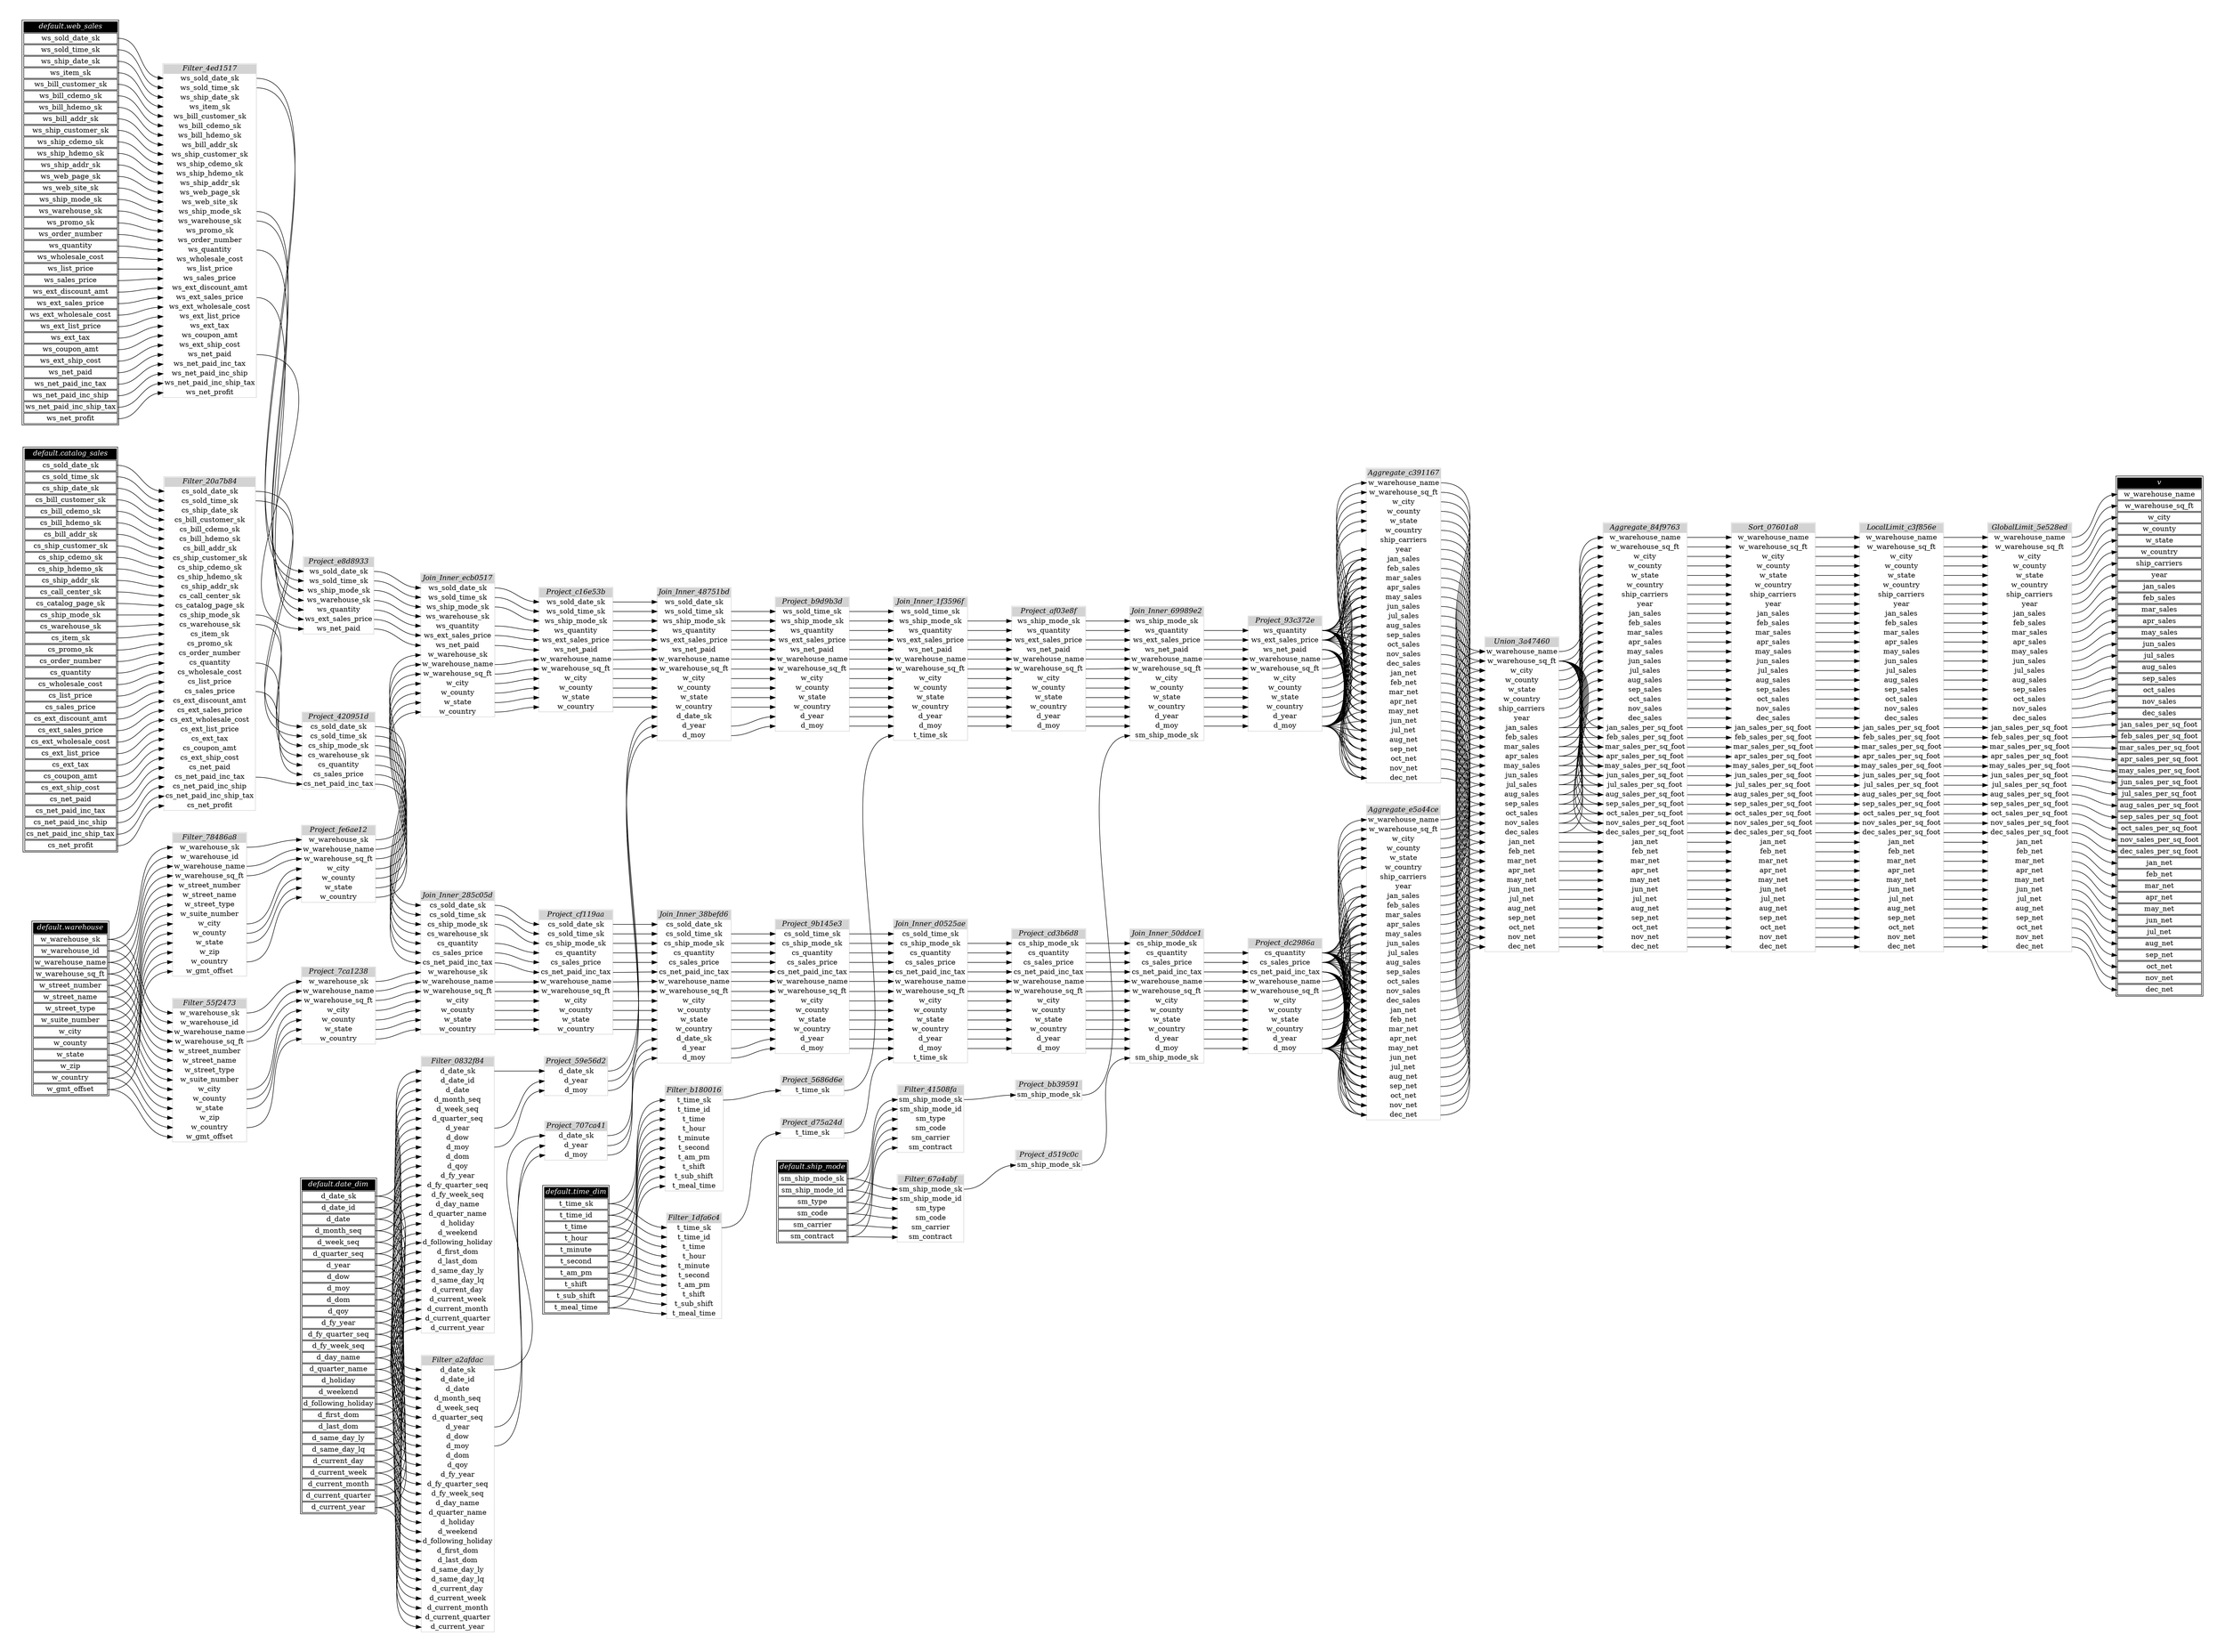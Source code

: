 // Automatically generated by TPCDSFlowTestSuite


digraph {
  graph [pad="0.5" nodesep="0.5" ranksep="1" fontname="Helvetica" rankdir=LR];
  node [shape=plaintext]

  
"Aggregate_84f9763" [label=<
<table color="lightgray" border="1" cellborder="0" cellspacing="0">
  <tr><td bgcolor="lightgray" port="nodeName"><i>Aggregate_84f9763</i></td></tr>
  <tr><td port="0">w_warehouse_name</td></tr>
<tr><td port="1">w_warehouse_sq_ft</td></tr>
<tr><td port="2">w_city</td></tr>
<tr><td port="3">w_county</td></tr>
<tr><td port="4">w_state</td></tr>
<tr><td port="5">w_country</td></tr>
<tr><td port="6">ship_carriers</td></tr>
<tr><td port="7">year</td></tr>
<tr><td port="8">jan_sales</td></tr>
<tr><td port="9">feb_sales</td></tr>
<tr><td port="10">mar_sales</td></tr>
<tr><td port="11">apr_sales</td></tr>
<tr><td port="12">may_sales</td></tr>
<tr><td port="13">jun_sales</td></tr>
<tr><td port="14">jul_sales</td></tr>
<tr><td port="15">aug_sales</td></tr>
<tr><td port="16">sep_sales</td></tr>
<tr><td port="17">oct_sales</td></tr>
<tr><td port="18">nov_sales</td></tr>
<tr><td port="19">dec_sales</td></tr>
<tr><td port="20">jan_sales_per_sq_foot</td></tr>
<tr><td port="21">feb_sales_per_sq_foot</td></tr>
<tr><td port="22">mar_sales_per_sq_foot</td></tr>
<tr><td port="23">apr_sales_per_sq_foot</td></tr>
<tr><td port="24">may_sales_per_sq_foot</td></tr>
<tr><td port="25">jun_sales_per_sq_foot</td></tr>
<tr><td port="26">jul_sales_per_sq_foot</td></tr>
<tr><td port="27">aug_sales_per_sq_foot</td></tr>
<tr><td port="28">sep_sales_per_sq_foot</td></tr>
<tr><td port="29">oct_sales_per_sq_foot</td></tr>
<tr><td port="30">nov_sales_per_sq_foot</td></tr>
<tr><td port="31">dec_sales_per_sq_foot</td></tr>
<tr><td port="32">jan_net</td></tr>
<tr><td port="33">feb_net</td></tr>
<tr><td port="34">mar_net</td></tr>
<tr><td port="35">apr_net</td></tr>
<tr><td port="36">may_net</td></tr>
<tr><td port="37">jun_net</td></tr>
<tr><td port="38">jul_net</td></tr>
<tr><td port="39">aug_net</td></tr>
<tr><td port="40">sep_net</td></tr>
<tr><td port="41">oct_net</td></tr>
<tr><td port="42">nov_net</td></tr>
<tr><td port="43">dec_net</td></tr>
</table>>];
     

"Aggregate_c391167" [label=<
<table color="lightgray" border="1" cellborder="0" cellspacing="0">
  <tr><td bgcolor="lightgray" port="nodeName"><i>Aggregate_c391167</i></td></tr>
  <tr><td port="0">w_warehouse_name</td></tr>
<tr><td port="1">w_warehouse_sq_ft</td></tr>
<tr><td port="2">w_city</td></tr>
<tr><td port="3">w_county</td></tr>
<tr><td port="4">w_state</td></tr>
<tr><td port="5">w_country</td></tr>
<tr><td port="6">ship_carriers</td></tr>
<tr><td port="7">year</td></tr>
<tr><td port="8">jan_sales</td></tr>
<tr><td port="9">feb_sales</td></tr>
<tr><td port="10">mar_sales</td></tr>
<tr><td port="11">apr_sales</td></tr>
<tr><td port="12">may_sales</td></tr>
<tr><td port="13">jun_sales</td></tr>
<tr><td port="14">jul_sales</td></tr>
<tr><td port="15">aug_sales</td></tr>
<tr><td port="16">sep_sales</td></tr>
<tr><td port="17">oct_sales</td></tr>
<tr><td port="18">nov_sales</td></tr>
<tr><td port="19">dec_sales</td></tr>
<tr><td port="20">jan_net</td></tr>
<tr><td port="21">feb_net</td></tr>
<tr><td port="22">mar_net</td></tr>
<tr><td port="23">apr_net</td></tr>
<tr><td port="24">may_net</td></tr>
<tr><td port="25">jun_net</td></tr>
<tr><td port="26">jul_net</td></tr>
<tr><td port="27">aug_net</td></tr>
<tr><td port="28">sep_net</td></tr>
<tr><td port="29">oct_net</td></tr>
<tr><td port="30">nov_net</td></tr>
<tr><td port="31">dec_net</td></tr>
</table>>];
     

"Aggregate_e5a44ce" [label=<
<table color="lightgray" border="1" cellborder="0" cellspacing="0">
  <tr><td bgcolor="lightgray" port="nodeName"><i>Aggregate_e5a44ce</i></td></tr>
  <tr><td port="0">w_warehouse_name</td></tr>
<tr><td port="1">w_warehouse_sq_ft</td></tr>
<tr><td port="2">w_city</td></tr>
<tr><td port="3">w_county</td></tr>
<tr><td port="4">w_state</td></tr>
<tr><td port="5">w_country</td></tr>
<tr><td port="6">ship_carriers</td></tr>
<tr><td port="7">year</td></tr>
<tr><td port="8">jan_sales</td></tr>
<tr><td port="9">feb_sales</td></tr>
<tr><td port="10">mar_sales</td></tr>
<tr><td port="11">apr_sales</td></tr>
<tr><td port="12">may_sales</td></tr>
<tr><td port="13">jun_sales</td></tr>
<tr><td port="14">jul_sales</td></tr>
<tr><td port="15">aug_sales</td></tr>
<tr><td port="16">sep_sales</td></tr>
<tr><td port="17">oct_sales</td></tr>
<tr><td port="18">nov_sales</td></tr>
<tr><td port="19">dec_sales</td></tr>
<tr><td port="20">jan_net</td></tr>
<tr><td port="21">feb_net</td></tr>
<tr><td port="22">mar_net</td></tr>
<tr><td port="23">apr_net</td></tr>
<tr><td port="24">may_net</td></tr>
<tr><td port="25">jun_net</td></tr>
<tr><td port="26">jul_net</td></tr>
<tr><td port="27">aug_net</td></tr>
<tr><td port="28">sep_net</td></tr>
<tr><td port="29">oct_net</td></tr>
<tr><td port="30">nov_net</td></tr>
<tr><td port="31">dec_net</td></tr>
</table>>];
     

"Filter_0832f84" [label=<
<table color="lightgray" border="1" cellborder="0" cellspacing="0">
  <tr><td bgcolor="lightgray" port="nodeName"><i>Filter_0832f84</i></td></tr>
  <tr><td port="0">d_date_sk</td></tr>
<tr><td port="1">d_date_id</td></tr>
<tr><td port="2">d_date</td></tr>
<tr><td port="3">d_month_seq</td></tr>
<tr><td port="4">d_week_seq</td></tr>
<tr><td port="5">d_quarter_seq</td></tr>
<tr><td port="6">d_year</td></tr>
<tr><td port="7">d_dow</td></tr>
<tr><td port="8">d_moy</td></tr>
<tr><td port="9">d_dom</td></tr>
<tr><td port="10">d_qoy</td></tr>
<tr><td port="11">d_fy_year</td></tr>
<tr><td port="12">d_fy_quarter_seq</td></tr>
<tr><td port="13">d_fy_week_seq</td></tr>
<tr><td port="14">d_day_name</td></tr>
<tr><td port="15">d_quarter_name</td></tr>
<tr><td port="16">d_holiday</td></tr>
<tr><td port="17">d_weekend</td></tr>
<tr><td port="18">d_following_holiday</td></tr>
<tr><td port="19">d_first_dom</td></tr>
<tr><td port="20">d_last_dom</td></tr>
<tr><td port="21">d_same_day_ly</td></tr>
<tr><td port="22">d_same_day_lq</td></tr>
<tr><td port="23">d_current_day</td></tr>
<tr><td port="24">d_current_week</td></tr>
<tr><td port="25">d_current_month</td></tr>
<tr><td port="26">d_current_quarter</td></tr>
<tr><td port="27">d_current_year</td></tr>
</table>>];
     

"Filter_1dfa6c4" [label=<
<table color="lightgray" border="1" cellborder="0" cellspacing="0">
  <tr><td bgcolor="lightgray" port="nodeName"><i>Filter_1dfa6c4</i></td></tr>
  <tr><td port="0">t_time_sk</td></tr>
<tr><td port="1">t_time_id</td></tr>
<tr><td port="2">t_time</td></tr>
<tr><td port="3">t_hour</td></tr>
<tr><td port="4">t_minute</td></tr>
<tr><td port="5">t_second</td></tr>
<tr><td port="6">t_am_pm</td></tr>
<tr><td port="7">t_shift</td></tr>
<tr><td port="8">t_sub_shift</td></tr>
<tr><td port="9">t_meal_time</td></tr>
</table>>];
     

"Filter_20a7b84" [label=<
<table color="lightgray" border="1" cellborder="0" cellspacing="0">
  <tr><td bgcolor="lightgray" port="nodeName"><i>Filter_20a7b84</i></td></tr>
  <tr><td port="0">cs_sold_date_sk</td></tr>
<tr><td port="1">cs_sold_time_sk</td></tr>
<tr><td port="2">cs_ship_date_sk</td></tr>
<tr><td port="3">cs_bill_customer_sk</td></tr>
<tr><td port="4">cs_bill_cdemo_sk</td></tr>
<tr><td port="5">cs_bill_hdemo_sk</td></tr>
<tr><td port="6">cs_bill_addr_sk</td></tr>
<tr><td port="7">cs_ship_customer_sk</td></tr>
<tr><td port="8">cs_ship_cdemo_sk</td></tr>
<tr><td port="9">cs_ship_hdemo_sk</td></tr>
<tr><td port="10">cs_ship_addr_sk</td></tr>
<tr><td port="11">cs_call_center_sk</td></tr>
<tr><td port="12">cs_catalog_page_sk</td></tr>
<tr><td port="13">cs_ship_mode_sk</td></tr>
<tr><td port="14">cs_warehouse_sk</td></tr>
<tr><td port="15">cs_item_sk</td></tr>
<tr><td port="16">cs_promo_sk</td></tr>
<tr><td port="17">cs_order_number</td></tr>
<tr><td port="18">cs_quantity</td></tr>
<tr><td port="19">cs_wholesale_cost</td></tr>
<tr><td port="20">cs_list_price</td></tr>
<tr><td port="21">cs_sales_price</td></tr>
<tr><td port="22">cs_ext_discount_amt</td></tr>
<tr><td port="23">cs_ext_sales_price</td></tr>
<tr><td port="24">cs_ext_wholesale_cost</td></tr>
<tr><td port="25">cs_ext_list_price</td></tr>
<tr><td port="26">cs_ext_tax</td></tr>
<tr><td port="27">cs_coupon_amt</td></tr>
<tr><td port="28">cs_ext_ship_cost</td></tr>
<tr><td port="29">cs_net_paid</td></tr>
<tr><td port="30">cs_net_paid_inc_tax</td></tr>
<tr><td port="31">cs_net_paid_inc_ship</td></tr>
<tr><td port="32">cs_net_paid_inc_ship_tax</td></tr>
<tr><td port="33">cs_net_profit</td></tr>
</table>>];
     

"Filter_41508fa" [label=<
<table color="lightgray" border="1" cellborder="0" cellspacing="0">
  <tr><td bgcolor="lightgray" port="nodeName"><i>Filter_41508fa</i></td></tr>
  <tr><td port="0">sm_ship_mode_sk</td></tr>
<tr><td port="1">sm_ship_mode_id</td></tr>
<tr><td port="2">sm_type</td></tr>
<tr><td port="3">sm_code</td></tr>
<tr><td port="4">sm_carrier</td></tr>
<tr><td port="5">sm_contract</td></tr>
</table>>];
     

"Filter_4ed1517" [label=<
<table color="lightgray" border="1" cellborder="0" cellspacing="0">
  <tr><td bgcolor="lightgray" port="nodeName"><i>Filter_4ed1517</i></td></tr>
  <tr><td port="0">ws_sold_date_sk</td></tr>
<tr><td port="1">ws_sold_time_sk</td></tr>
<tr><td port="2">ws_ship_date_sk</td></tr>
<tr><td port="3">ws_item_sk</td></tr>
<tr><td port="4">ws_bill_customer_sk</td></tr>
<tr><td port="5">ws_bill_cdemo_sk</td></tr>
<tr><td port="6">ws_bill_hdemo_sk</td></tr>
<tr><td port="7">ws_bill_addr_sk</td></tr>
<tr><td port="8">ws_ship_customer_sk</td></tr>
<tr><td port="9">ws_ship_cdemo_sk</td></tr>
<tr><td port="10">ws_ship_hdemo_sk</td></tr>
<tr><td port="11">ws_ship_addr_sk</td></tr>
<tr><td port="12">ws_web_page_sk</td></tr>
<tr><td port="13">ws_web_site_sk</td></tr>
<tr><td port="14">ws_ship_mode_sk</td></tr>
<tr><td port="15">ws_warehouse_sk</td></tr>
<tr><td port="16">ws_promo_sk</td></tr>
<tr><td port="17">ws_order_number</td></tr>
<tr><td port="18">ws_quantity</td></tr>
<tr><td port="19">ws_wholesale_cost</td></tr>
<tr><td port="20">ws_list_price</td></tr>
<tr><td port="21">ws_sales_price</td></tr>
<tr><td port="22">ws_ext_discount_amt</td></tr>
<tr><td port="23">ws_ext_sales_price</td></tr>
<tr><td port="24">ws_ext_wholesale_cost</td></tr>
<tr><td port="25">ws_ext_list_price</td></tr>
<tr><td port="26">ws_ext_tax</td></tr>
<tr><td port="27">ws_coupon_amt</td></tr>
<tr><td port="28">ws_ext_ship_cost</td></tr>
<tr><td port="29">ws_net_paid</td></tr>
<tr><td port="30">ws_net_paid_inc_tax</td></tr>
<tr><td port="31">ws_net_paid_inc_ship</td></tr>
<tr><td port="32">ws_net_paid_inc_ship_tax</td></tr>
<tr><td port="33">ws_net_profit</td></tr>
</table>>];
     

"Filter_55f2473" [label=<
<table color="lightgray" border="1" cellborder="0" cellspacing="0">
  <tr><td bgcolor="lightgray" port="nodeName"><i>Filter_55f2473</i></td></tr>
  <tr><td port="0">w_warehouse_sk</td></tr>
<tr><td port="1">w_warehouse_id</td></tr>
<tr><td port="2">w_warehouse_name</td></tr>
<tr><td port="3">w_warehouse_sq_ft</td></tr>
<tr><td port="4">w_street_number</td></tr>
<tr><td port="5">w_street_name</td></tr>
<tr><td port="6">w_street_type</td></tr>
<tr><td port="7">w_suite_number</td></tr>
<tr><td port="8">w_city</td></tr>
<tr><td port="9">w_county</td></tr>
<tr><td port="10">w_state</td></tr>
<tr><td port="11">w_zip</td></tr>
<tr><td port="12">w_country</td></tr>
<tr><td port="13">w_gmt_offset</td></tr>
</table>>];
     

"Filter_67a4abf" [label=<
<table color="lightgray" border="1" cellborder="0" cellspacing="0">
  <tr><td bgcolor="lightgray" port="nodeName"><i>Filter_67a4abf</i></td></tr>
  <tr><td port="0">sm_ship_mode_sk</td></tr>
<tr><td port="1">sm_ship_mode_id</td></tr>
<tr><td port="2">sm_type</td></tr>
<tr><td port="3">sm_code</td></tr>
<tr><td port="4">sm_carrier</td></tr>
<tr><td port="5">sm_contract</td></tr>
</table>>];
     

"Filter_78486a8" [label=<
<table color="lightgray" border="1" cellborder="0" cellspacing="0">
  <tr><td bgcolor="lightgray" port="nodeName"><i>Filter_78486a8</i></td></tr>
  <tr><td port="0">w_warehouse_sk</td></tr>
<tr><td port="1">w_warehouse_id</td></tr>
<tr><td port="2">w_warehouse_name</td></tr>
<tr><td port="3">w_warehouse_sq_ft</td></tr>
<tr><td port="4">w_street_number</td></tr>
<tr><td port="5">w_street_name</td></tr>
<tr><td port="6">w_street_type</td></tr>
<tr><td port="7">w_suite_number</td></tr>
<tr><td port="8">w_city</td></tr>
<tr><td port="9">w_county</td></tr>
<tr><td port="10">w_state</td></tr>
<tr><td port="11">w_zip</td></tr>
<tr><td port="12">w_country</td></tr>
<tr><td port="13">w_gmt_offset</td></tr>
</table>>];
     

"Filter_a2afdac" [label=<
<table color="lightgray" border="1" cellborder="0" cellspacing="0">
  <tr><td bgcolor="lightgray" port="nodeName"><i>Filter_a2afdac</i></td></tr>
  <tr><td port="0">d_date_sk</td></tr>
<tr><td port="1">d_date_id</td></tr>
<tr><td port="2">d_date</td></tr>
<tr><td port="3">d_month_seq</td></tr>
<tr><td port="4">d_week_seq</td></tr>
<tr><td port="5">d_quarter_seq</td></tr>
<tr><td port="6">d_year</td></tr>
<tr><td port="7">d_dow</td></tr>
<tr><td port="8">d_moy</td></tr>
<tr><td port="9">d_dom</td></tr>
<tr><td port="10">d_qoy</td></tr>
<tr><td port="11">d_fy_year</td></tr>
<tr><td port="12">d_fy_quarter_seq</td></tr>
<tr><td port="13">d_fy_week_seq</td></tr>
<tr><td port="14">d_day_name</td></tr>
<tr><td port="15">d_quarter_name</td></tr>
<tr><td port="16">d_holiday</td></tr>
<tr><td port="17">d_weekend</td></tr>
<tr><td port="18">d_following_holiday</td></tr>
<tr><td port="19">d_first_dom</td></tr>
<tr><td port="20">d_last_dom</td></tr>
<tr><td port="21">d_same_day_ly</td></tr>
<tr><td port="22">d_same_day_lq</td></tr>
<tr><td port="23">d_current_day</td></tr>
<tr><td port="24">d_current_week</td></tr>
<tr><td port="25">d_current_month</td></tr>
<tr><td port="26">d_current_quarter</td></tr>
<tr><td port="27">d_current_year</td></tr>
</table>>];
     

"Filter_b180016" [label=<
<table color="lightgray" border="1" cellborder="0" cellspacing="0">
  <tr><td bgcolor="lightgray" port="nodeName"><i>Filter_b180016</i></td></tr>
  <tr><td port="0">t_time_sk</td></tr>
<tr><td port="1">t_time_id</td></tr>
<tr><td port="2">t_time</td></tr>
<tr><td port="3">t_hour</td></tr>
<tr><td port="4">t_minute</td></tr>
<tr><td port="5">t_second</td></tr>
<tr><td port="6">t_am_pm</td></tr>
<tr><td port="7">t_shift</td></tr>
<tr><td port="8">t_sub_shift</td></tr>
<tr><td port="9">t_meal_time</td></tr>
</table>>];
     

"GlobalLimit_5e528ed" [label=<
<table color="lightgray" border="1" cellborder="0" cellspacing="0">
  <tr><td bgcolor="lightgray" port="nodeName"><i>GlobalLimit_5e528ed</i></td></tr>
  <tr><td port="0">w_warehouse_name</td></tr>
<tr><td port="1">w_warehouse_sq_ft</td></tr>
<tr><td port="2">w_city</td></tr>
<tr><td port="3">w_county</td></tr>
<tr><td port="4">w_state</td></tr>
<tr><td port="5">w_country</td></tr>
<tr><td port="6">ship_carriers</td></tr>
<tr><td port="7">year</td></tr>
<tr><td port="8">jan_sales</td></tr>
<tr><td port="9">feb_sales</td></tr>
<tr><td port="10">mar_sales</td></tr>
<tr><td port="11">apr_sales</td></tr>
<tr><td port="12">may_sales</td></tr>
<tr><td port="13">jun_sales</td></tr>
<tr><td port="14">jul_sales</td></tr>
<tr><td port="15">aug_sales</td></tr>
<tr><td port="16">sep_sales</td></tr>
<tr><td port="17">oct_sales</td></tr>
<tr><td port="18">nov_sales</td></tr>
<tr><td port="19">dec_sales</td></tr>
<tr><td port="20">jan_sales_per_sq_foot</td></tr>
<tr><td port="21">feb_sales_per_sq_foot</td></tr>
<tr><td port="22">mar_sales_per_sq_foot</td></tr>
<tr><td port="23">apr_sales_per_sq_foot</td></tr>
<tr><td port="24">may_sales_per_sq_foot</td></tr>
<tr><td port="25">jun_sales_per_sq_foot</td></tr>
<tr><td port="26">jul_sales_per_sq_foot</td></tr>
<tr><td port="27">aug_sales_per_sq_foot</td></tr>
<tr><td port="28">sep_sales_per_sq_foot</td></tr>
<tr><td port="29">oct_sales_per_sq_foot</td></tr>
<tr><td port="30">nov_sales_per_sq_foot</td></tr>
<tr><td port="31">dec_sales_per_sq_foot</td></tr>
<tr><td port="32">jan_net</td></tr>
<tr><td port="33">feb_net</td></tr>
<tr><td port="34">mar_net</td></tr>
<tr><td port="35">apr_net</td></tr>
<tr><td port="36">may_net</td></tr>
<tr><td port="37">jun_net</td></tr>
<tr><td port="38">jul_net</td></tr>
<tr><td port="39">aug_net</td></tr>
<tr><td port="40">sep_net</td></tr>
<tr><td port="41">oct_net</td></tr>
<tr><td port="42">nov_net</td></tr>
<tr><td port="43">dec_net</td></tr>
</table>>];
     

"Join_Inner_1f3596f" [label=<
<table color="lightgray" border="1" cellborder="0" cellspacing="0">
  <tr><td bgcolor="lightgray" port="nodeName"><i>Join_Inner_1f3596f</i></td></tr>
  <tr><td port="0">ws_sold_time_sk</td></tr>
<tr><td port="1">ws_ship_mode_sk</td></tr>
<tr><td port="2">ws_quantity</td></tr>
<tr><td port="3">ws_ext_sales_price</td></tr>
<tr><td port="4">ws_net_paid</td></tr>
<tr><td port="5">w_warehouse_name</td></tr>
<tr><td port="6">w_warehouse_sq_ft</td></tr>
<tr><td port="7">w_city</td></tr>
<tr><td port="8">w_county</td></tr>
<tr><td port="9">w_state</td></tr>
<tr><td port="10">w_country</td></tr>
<tr><td port="11">d_year</td></tr>
<tr><td port="12">d_moy</td></tr>
<tr><td port="13">t_time_sk</td></tr>
</table>>];
     

"Join_Inner_285c05d" [label=<
<table color="lightgray" border="1" cellborder="0" cellspacing="0">
  <tr><td bgcolor="lightgray" port="nodeName"><i>Join_Inner_285c05d</i></td></tr>
  <tr><td port="0">cs_sold_date_sk</td></tr>
<tr><td port="1">cs_sold_time_sk</td></tr>
<tr><td port="2">cs_ship_mode_sk</td></tr>
<tr><td port="3">cs_warehouse_sk</td></tr>
<tr><td port="4">cs_quantity</td></tr>
<tr><td port="5">cs_sales_price</td></tr>
<tr><td port="6">cs_net_paid_inc_tax</td></tr>
<tr><td port="7">w_warehouse_sk</td></tr>
<tr><td port="8">w_warehouse_name</td></tr>
<tr><td port="9">w_warehouse_sq_ft</td></tr>
<tr><td port="10">w_city</td></tr>
<tr><td port="11">w_county</td></tr>
<tr><td port="12">w_state</td></tr>
<tr><td port="13">w_country</td></tr>
</table>>];
     

"Join_Inner_38befd6" [label=<
<table color="lightgray" border="1" cellborder="0" cellspacing="0">
  <tr><td bgcolor="lightgray" port="nodeName"><i>Join_Inner_38befd6</i></td></tr>
  <tr><td port="0">cs_sold_date_sk</td></tr>
<tr><td port="1">cs_sold_time_sk</td></tr>
<tr><td port="2">cs_ship_mode_sk</td></tr>
<tr><td port="3">cs_quantity</td></tr>
<tr><td port="4">cs_sales_price</td></tr>
<tr><td port="5">cs_net_paid_inc_tax</td></tr>
<tr><td port="6">w_warehouse_name</td></tr>
<tr><td port="7">w_warehouse_sq_ft</td></tr>
<tr><td port="8">w_city</td></tr>
<tr><td port="9">w_county</td></tr>
<tr><td port="10">w_state</td></tr>
<tr><td port="11">w_country</td></tr>
<tr><td port="12">d_date_sk</td></tr>
<tr><td port="13">d_year</td></tr>
<tr><td port="14">d_moy</td></tr>
</table>>];
     

"Join_Inner_48751bd" [label=<
<table color="lightgray" border="1" cellborder="0" cellspacing="0">
  <tr><td bgcolor="lightgray" port="nodeName"><i>Join_Inner_48751bd</i></td></tr>
  <tr><td port="0">ws_sold_date_sk</td></tr>
<tr><td port="1">ws_sold_time_sk</td></tr>
<tr><td port="2">ws_ship_mode_sk</td></tr>
<tr><td port="3">ws_quantity</td></tr>
<tr><td port="4">ws_ext_sales_price</td></tr>
<tr><td port="5">ws_net_paid</td></tr>
<tr><td port="6">w_warehouse_name</td></tr>
<tr><td port="7">w_warehouse_sq_ft</td></tr>
<tr><td port="8">w_city</td></tr>
<tr><td port="9">w_county</td></tr>
<tr><td port="10">w_state</td></tr>
<tr><td port="11">w_country</td></tr>
<tr><td port="12">d_date_sk</td></tr>
<tr><td port="13">d_year</td></tr>
<tr><td port="14">d_moy</td></tr>
</table>>];
     

"Join_Inner_50ddce1" [label=<
<table color="lightgray" border="1" cellborder="0" cellspacing="0">
  <tr><td bgcolor="lightgray" port="nodeName"><i>Join_Inner_50ddce1</i></td></tr>
  <tr><td port="0">cs_ship_mode_sk</td></tr>
<tr><td port="1">cs_quantity</td></tr>
<tr><td port="2">cs_sales_price</td></tr>
<tr><td port="3">cs_net_paid_inc_tax</td></tr>
<tr><td port="4">w_warehouse_name</td></tr>
<tr><td port="5">w_warehouse_sq_ft</td></tr>
<tr><td port="6">w_city</td></tr>
<tr><td port="7">w_county</td></tr>
<tr><td port="8">w_state</td></tr>
<tr><td port="9">w_country</td></tr>
<tr><td port="10">d_year</td></tr>
<tr><td port="11">d_moy</td></tr>
<tr><td port="12">sm_ship_mode_sk</td></tr>
</table>>];
     

"Join_Inner_69989e2" [label=<
<table color="lightgray" border="1" cellborder="0" cellspacing="0">
  <tr><td bgcolor="lightgray" port="nodeName"><i>Join_Inner_69989e2</i></td></tr>
  <tr><td port="0">ws_ship_mode_sk</td></tr>
<tr><td port="1">ws_quantity</td></tr>
<tr><td port="2">ws_ext_sales_price</td></tr>
<tr><td port="3">ws_net_paid</td></tr>
<tr><td port="4">w_warehouse_name</td></tr>
<tr><td port="5">w_warehouse_sq_ft</td></tr>
<tr><td port="6">w_city</td></tr>
<tr><td port="7">w_county</td></tr>
<tr><td port="8">w_state</td></tr>
<tr><td port="9">w_country</td></tr>
<tr><td port="10">d_year</td></tr>
<tr><td port="11">d_moy</td></tr>
<tr><td port="12">sm_ship_mode_sk</td></tr>
</table>>];
     

"Join_Inner_d0525ae" [label=<
<table color="lightgray" border="1" cellborder="0" cellspacing="0">
  <tr><td bgcolor="lightgray" port="nodeName"><i>Join_Inner_d0525ae</i></td></tr>
  <tr><td port="0">cs_sold_time_sk</td></tr>
<tr><td port="1">cs_ship_mode_sk</td></tr>
<tr><td port="2">cs_quantity</td></tr>
<tr><td port="3">cs_sales_price</td></tr>
<tr><td port="4">cs_net_paid_inc_tax</td></tr>
<tr><td port="5">w_warehouse_name</td></tr>
<tr><td port="6">w_warehouse_sq_ft</td></tr>
<tr><td port="7">w_city</td></tr>
<tr><td port="8">w_county</td></tr>
<tr><td port="9">w_state</td></tr>
<tr><td port="10">w_country</td></tr>
<tr><td port="11">d_year</td></tr>
<tr><td port="12">d_moy</td></tr>
<tr><td port="13">t_time_sk</td></tr>
</table>>];
     

"Join_Inner_ecb0517" [label=<
<table color="lightgray" border="1" cellborder="0" cellspacing="0">
  <tr><td bgcolor="lightgray" port="nodeName"><i>Join_Inner_ecb0517</i></td></tr>
  <tr><td port="0">ws_sold_date_sk</td></tr>
<tr><td port="1">ws_sold_time_sk</td></tr>
<tr><td port="2">ws_ship_mode_sk</td></tr>
<tr><td port="3">ws_warehouse_sk</td></tr>
<tr><td port="4">ws_quantity</td></tr>
<tr><td port="5">ws_ext_sales_price</td></tr>
<tr><td port="6">ws_net_paid</td></tr>
<tr><td port="7">w_warehouse_sk</td></tr>
<tr><td port="8">w_warehouse_name</td></tr>
<tr><td port="9">w_warehouse_sq_ft</td></tr>
<tr><td port="10">w_city</td></tr>
<tr><td port="11">w_county</td></tr>
<tr><td port="12">w_state</td></tr>
<tr><td port="13">w_country</td></tr>
</table>>];
     

"LocalLimit_c3f856e" [label=<
<table color="lightgray" border="1" cellborder="0" cellspacing="0">
  <tr><td bgcolor="lightgray" port="nodeName"><i>LocalLimit_c3f856e</i></td></tr>
  <tr><td port="0">w_warehouse_name</td></tr>
<tr><td port="1">w_warehouse_sq_ft</td></tr>
<tr><td port="2">w_city</td></tr>
<tr><td port="3">w_county</td></tr>
<tr><td port="4">w_state</td></tr>
<tr><td port="5">w_country</td></tr>
<tr><td port="6">ship_carriers</td></tr>
<tr><td port="7">year</td></tr>
<tr><td port="8">jan_sales</td></tr>
<tr><td port="9">feb_sales</td></tr>
<tr><td port="10">mar_sales</td></tr>
<tr><td port="11">apr_sales</td></tr>
<tr><td port="12">may_sales</td></tr>
<tr><td port="13">jun_sales</td></tr>
<tr><td port="14">jul_sales</td></tr>
<tr><td port="15">aug_sales</td></tr>
<tr><td port="16">sep_sales</td></tr>
<tr><td port="17">oct_sales</td></tr>
<tr><td port="18">nov_sales</td></tr>
<tr><td port="19">dec_sales</td></tr>
<tr><td port="20">jan_sales_per_sq_foot</td></tr>
<tr><td port="21">feb_sales_per_sq_foot</td></tr>
<tr><td port="22">mar_sales_per_sq_foot</td></tr>
<tr><td port="23">apr_sales_per_sq_foot</td></tr>
<tr><td port="24">may_sales_per_sq_foot</td></tr>
<tr><td port="25">jun_sales_per_sq_foot</td></tr>
<tr><td port="26">jul_sales_per_sq_foot</td></tr>
<tr><td port="27">aug_sales_per_sq_foot</td></tr>
<tr><td port="28">sep_sales_per_sq_foot</td></tr>
<tr><td port="29">oct_sales_per_sq_foot</td></tr>
<tr><td port="30">nov_sales_per_sq_foot</td></tr>
<tr><td port="31">dec_sales_per_sq_foot</td></tr>
<tr><td port="32">jan_net</td></tr>
<tr><td port="33">feb_net</td></tr>
<tr><td port="34">mar_net</td></tr>
<tr><td port="35">apr_net</td></tr>
<tr><td port="36">may_net</td></tr>
<tr><td port="37">jun_net</td></tr>
<tr><td port="38">jul_net</td></tr>
<tr><td port="39">aug_net</td></tr>
<tr><td port="40">sep_net</td></tr>
<tr><td port="41">oct_net</td></tr>
<tr><td port="42">nov_net</td></tr>
<tr><td port="43">dec_net</td></tr>
</table>>];
     

"Project_420951d" [label=<
<table color="lightgray" border="1" cellborder="0" cellspacing="0">
  <tr><td bgcolor="lightgray" port="nodeName"><i>Project_420951d</i></td></tr>
  <tr><td port="0">cs_sold_date_sk</td></tr>
<tr><td port="1">cs_sold_time_sk</td></tr>
<tr><td port="2">cs_ship_mode_sk</td></tr>
<tr><td port="3">cs_warehouse_sk</td></tr>
<tr><td port="4">cs_quantity</td></tr>
<tr><td port="5">cs_sales_price</td></tr>
<tr><td port="6">cs_net_paid_inc_tax</td></tr>
</table>>];
     

"Project_5686d6e" [label=<
<table color="lightgray" border="1" cellborder="0" cellspacing="0">
  <tr><td bgcolor="lightgray" port="nodeName"><i>Project_5686d6e</i></td></tr>
  <tr><td port="0">t_time_sk</td></tr>
</table>>];
     

"Project_59e56d2" [label=<
<table color="lightgray" border="1" cellborder="0" cellspacing="0">
  <tr><td bgcolor="lightgray" port="nodeName"><i>Project_59e56d2</i></td></tr>
  <tr><td port="0">d_date_sk</td></tr>
<tr><td port="1">d_year</td></tr>
<tr><td port="2">d_moy</td></tr>
</table>>];
     

"Project_707ca41" [label=<
<table color="lightgray" border="1" cellborder="0" cellspacing="0">
  <tr><td bgcolor="lightgray" port="nodeName"><i>Project_707ca41</i></td></tr>
  <tr><td port="0">d_date_sk</td></tr>
<tr><td port="1">d_year</td></tr>
<tr><td port="2">d_moy</td></tr>
</table>>];
     

"Project_7ca1238" [label=<
<table color="lightgray" border="1" cellborder="0" cellspacing="0">
  <tr><td bgcolor="lightgray" port="nodeName"><i>Project_7ca1238</i></td></tr>
  <tr><td port="0">w_warehouse_sk</td></tr>
<tr><td port="1">w_warehouse_name</td></tr>
<tr><td port="2">w_warehouse_sq_ft</td></tr>
<tr><td port="3">w_city</td></tr>
<tr><td port="4">w_county</td></tr>
<tr><td port="5">w_state</td></tr>
<tr><td port="6">w_country</td></tr>
</table>>];
     

"Project_93c372e" [label=<
<table color="lightgray" border="1" cellborder="0" cellspacing="0">
  <tr><td bgcolor="lightgray" port="nodeName"><i>Project_93c372e</i></td></tr>
  <tr><td port="0">ws_quantity</td></tr>
<tr><td port="1">ws_ext_sales_price</td></tr>
<tr><td port="2">ws_net_paid</td></tr>
<tr><td port="3">w_warehouse_name</td></tr>
<tr><td port="4">w_warehouse_sq_ft</td></tr>
<tr><td port="5">w_city</td></tr>
<tr><td port="6">w_county</td></tr>
<tr><td port="7">w_state</td></tr>
<tr><td port="8">w_country</td></tr>
<tr><td port="9">d_year</td></tr>
<tr><td port="10">d_moy</td></tr>
</table>>];
     

"Project_9b145e3" [label=<
<table color="lightgray" border="1" cellborder="0" cellspacing="0">
  <tr><td bgcolor="lightgray" port="nodeName"><i>Project_9b145e3</i></td></tr>
  <tr><td port="0">cs_sold_time_sk</td></tr>
<tr><td port="1">cs_ship_mode_sk</td></tr>
<tr><td port="2">cs_quantity</td></tr>
<tr><td port="3">cs_sales_price</td></tr>
<tr><td port="4">cs_net_paid_inc_tax</td></tr>
<tr><td port="5">w_warehouse_name</td></tr>
<tr><td port="6">w_warehouse_sq_ft</td></tr>
<tr><td port="7">w_city</td></tr>
<tr><td port="8">w_county</td></tr>
<tr><td port="9">w_state</td></tr>
<tr><td port="10">w_country</td></tr>
<tr><td port="11">d_year</td></tr>
<tr><td port="12">d_moy</td></tr>
</table>>];
     

"Project_af03e8f" [label=<
<table color="lightgray" border="1" cellborder="0" cellspacing="0">
  <tr><td bgcolor="lightgray" port="nodeName"><i>Project_af03e8f</i></td></tr>
  <tr><td port="0">ws_ship_mode_sk</td></tr>
<tr><td port="1">ws_quantity</td></tr>
<tr><td port="2">ws_ext_sales_price</td></tr>
<tr><td port="3">ws_net_paid</td></tr>
<tr><td port="4">w_warehouse_name</td></tr>
<tr><td port="5">w_warehouse_sq_ft</td></tr>
<tr><td port="6">w_city</td></tr>
<tr><td port="7">w_county</td></tr>
<tr><td port="8">w_state</td></tr>
<tr><td port="9">w_country</td></tr>
<tr><td port="10">d_year</td></tr>
<tr><td port="11">d_moy</td></tr>
</table>>];
     

"Project_b9d9b3d" [label=<
<table color="lightgray" border="1" cellborder="0" cellspacing="0">
  <tr><td bgcolor="lightgray" port="nodeName"><i>Project_b9d9b3d</i></td></tr>
  <tr><td port="0">ws_sold_time_sk</td></tr>
<tr><td port="1">ws_ship_mode_sk</td></tr>
<tr><td port="2">ws_quantity</td></tr>
<tr><td port="3">ws_ext_sales_price</td></tr>
<tr><td port="4">ws_net_paid</td></tr>
<tr><td port="5">w_warehouse_name</td></tr>
<tr><td port="6">w_warehouse_sq_ft</td></tr>
<tr><td port="7">w_city</td></tr>
<tr><td port="8">w_county</td></tr>
<tr><td port="9">w_state</td></tr>
<tr><td port="10">w_country</td></tr>
<tr><td port="11">d_year</td></tr>
<tr><td port="12">d_moy</td></tr>
</table>>];
     

"Project_bb39591" [label=<
<table color="lightgray" border="1" cellborder="0" cellspacing="0">
  <tr><td bgcolor="lightgray" port="nodeName"><i>Project_bb39591</i></td></tr>
  <tr><td port="0">sm_ship_mode_sk</td></tr>
</table>>];
     

"Project_c16e53b" [label=<
<table color="lightgray" border="1" cellborder="0" cellspacing="0">
  <tr><td bgcolor="lightgray" port="nodeName"><i>Project_c16e53b</i></td></tr>
  <tr><td port="0">ws_sold_date_sk</td></tr>
<tr><td port="1">ws_sold_time_sk</td></tr>
<tr><td port="2">ws_ship_mode_sk</td></tr>
<tr><td port="3">ws_quantity</td></tr>
<tr><td port="4">ws_ext_sales_price</td></tr>
<tr><td port="5">ws_net_paid</td></tr>
<tr><td port="6">w_warehouse_name</td></tr>
<tr><td port="7">w_warehouse_sq_ft</td></tr>
<tr><td port="8">w_city</td></tr>
<tr><td port="9">w_county</td></tr>
<tr><td port="10">w_state</td></tr>
<tr><td port="11">w_country</td></tr>
</table>>];
     

"Project_cd3b6d8" [label=<
<table color="lightgray" border="1" cellborder="0" cellspacing="0">
  <tr><td bgcolor="lightgray" port="nodeName"><i>Project_cd3b6d8</i></td></tr>
  <tr><td port="0">cs_ship_mode_sk</td></tr>
<tr><td port="1">cs_quantity</td></tr>
<tr><td port="2">cs_sales_price</td></tr>
<tr><td port="3">cs_net_paid_inc_tax</td></tr>
<tr><td port="4">w_warehouse_name</td></tr>
<tr><td port="5">w_warehouse_sq_ft</td></tr>
<tr><td port="6">w_city</td></tr>
<tr><td port="7">w_county</td></tr>
<tr><td port="8">w_state</td></tr>
<tr><td port="9">w_country</td></tr>
<tr><td port="10">d_year</td></tr>
<tr><td port="11">d_moy</td></tr>
</table>>];
     

"Project_cf119aa" [label=<
<table color="lightgray" border="1" cellborder="0" cellspacing="0">
  <tr><td bgcolor="lightgray" port="nodeName"><i>Project_cf119aa</i></td></tr>
  <tr><td port="0">cs_sold_date_sk</td></tr>
<tr><td port="1">cs_sold_time_sk</td></tr>
<tr><td port="2">cs_ship_mode_sk</td></tr>
<tr><td port="3">cs_quantity</td></tr>
<tr><td port="4">cs_sales_price</td></tr>
<tr><td port="5">cs_net_paid_inc_tax</td></tr>
<tr><td port="6">w_warehouse_name</td></tr>
<tr><td port="7">w_warehouse_sq_ft</td></tr>
<tr><td port="8">w_city</td></tr>
<tr><td port="9">w_county</td></tr>
<tr><td port="10">w_state</td></tr>
<tr><td port="11">w_country</td></tr>
</table>>];
     

"Project_d519c0c" [label=<
<table color="lightgray" border="1" cellborder="0" cellspacing="0">
  <tr><td bgcolor="lightgray" port="nodeName"><i>Project_d519c0c</i></td></tr>
  <tr><td port="0">sm_ship_mode_sk</td></tr>
</table>>];
     

"Project_d75a24d" [label=<
<table color="lightgray" border="1" cellborder="0" cellspacing="0">
  <tr><td bgcolor="lightgray" port="nodeName"><i>Project_d75a24d</i></td></tr>
  <tr><td port="0">t_time_sk</td></tr>
</table>>];
     

"Project_dc2986a" [label=<
<table color="lightgray" border="1" cellborder="0" cellspacing="0">
  <tr><td bgcolor="lightgray" port="nodeName"><i>Project_dc2986a</i></td></tr>
  <tr><td port="0">cs_quantity</td></tr>
<tr><td port="1">cs_sales_price</td></tr>
<tr><td port="2">cs_net_paid_inc_tax</td></tr>
<tr><td port="3">w_warehouse_name</td></tr>
<tr><td port="4">w_warehouse_sq_ft</td></tr>
<tr><td port="5">w_city</td></tr>
<tr><td port="6">w_county</td></tr>
<tr><td port="7">w_state</td></tr>
<tr><td port="8">w_country</td></tr>
<tr><td port="9">d_year</td></tr>
<tr><td port="10">d_moy</td></tr>
</table>>];
     

"Project_e8d8933" [label=<
<table color="lightgray" border="1" cellborder="0" cellspacing="0">
  <tr><td bgcolor="lightgray" port="nodeName"><i>Project_e8d8933</i></td></tr>
  <tr><td port="0">ws_sold_date_sk</td></tr>
<tr><td port="1">ws_sold_time_sk</td></tr>
<tr><td port="2">ws_ship_mode_sk</td></tr>
<tr><td port="3">ws_warehouse_sk</td></tr>
<tr><td port="4">ws_quantity</td></tr>
<tr><td port="5">ws_ext_sales_price</td></tr>
<tr><td port="6">ws_net_paid</td></tr>
</table>>];
     

"Project_fe6ae12" [label=<
<table color="lightgray" border="1" cellborder="0" cellspacing="0">
  <tr><td bgcolor="lightgray" port="nodeName"><i>Project_fe6ae12</i></td></tr>
  <tr><td port="0">w_warehouse_sk</td></tr>
<tr><td port="1">w_warehouse_name</td></tr>
<tr><td port="2">w_warehouse_sq_ft</td></tr>
<tr><td port="3">w_city</td></tr>
<tr><td port="4">w_county</td></tr>
<tr><td port="5">w_state</td></tr>
<tr><td port="6">w_country</td></tr>
</table>>];
     

"Sort_07601a8" [label=<
<table color="lightgray" border="1" cellborder="0" cellspacing="0">
  <tr><td bgcolor="lightgray" port="nodeName"><i>Sort_07601a8</i></td></tr>
  <tr><td port="0">w_warehouse_name</td></tr>
<tr><td port="1">w_warehouse_sq_ft</td></tr>
<tr><td port="2">w_city</td></tr>
<tr><td port="3">w_county</td></tr>
<tr><td port="4">w_state</td></tr>
<tr><td port="5">w_country</td></tr>
<tr><td port="6">ship_carriers</td></tr>
<tr><td port="7">year</td></tr>
<tr><td port="8">jan_sales</td></tr>
<tr><td port="9">feb_sales</td></tr>
<tr><td port="10">mar_sales</td></tr>
<tr><td port="11">apr_sales</td></tr>
<tr><td port="12">may_sales</td></tr>
<tr><td port="13">jun_sales</td></tr>
<tr><td port="14">jul_sales</td></tr>
<tr><td port="15">aug_sales</td></tr>
<tr><td port="16">sep_sales</td></tr>
<tr><td port="17">oct_sales</td></tr>
<tr><td port="18">nov_sales</td></tr>
<tr><td port="19">dec_sales</td></tr>
<tr><td port="20">jan_sales_per_sq_foot</td></tr>
<tr><td port="21">feb_sales_per_sq_foot</td></tr>
<tr><td port="22">mar_sales_per_sq_foot</td></tr>
<tr><td port="23">apr_sales_per_sq_foot</td></tr>
<tr><td port="24">may_sales_per_sq_foot</td></tr>
<tr><td port="25">jun_sales_per_sq_foot</td></tr>
<tr><td port="26">jul_sales_per_sq_foot</td></tr>
<tr><td port="27">aug_sales_per_sq_foot</td></tr>
<tr><td port="28">sep_sales_per_sq_foot</td></tr>
<tr><td port="29">oct_sales_per_sq_foot</td></tr>
<tr><td port="30">nov_sales_per_sq_foot</td></tr>
<tr><td port="31">dec_sales_per_sq_foot</td></tr>
<tr><td port="32">jan_net</td></tr>
<tr><td port="33">feb_net</td></tr>
<tr><td port="34">mar_net</td></tr>
<tr><td port="35">apr_net</td></tr>
<tr><td port="36">may_net</td></tr>
<tr><td port="37">jun_net</td></tr>
<tr><td port="38">jul_net</td></tr>
<tr><td port="39">aug_net</td></tr>
<tr><td port="40">sep_net</td></tr>
<tr><td port="41">oct_net</td></tr>
<tr><td port="42">nov_net</td></tr>
<tr><td port="43">dec_net</td></tr>
</table>>];
     

"Union_3a47460" [label=<
<table color="lightgray" border="1" cellborder="0" cellspacing="0">
  <tr><td bgcolor="lightgray" port="nodeName"><i>Union_3a47460</i></td></tr>
  <tr><td port="0">w_warehouse_name</td></tr>
<tr><td port="1">w_warehouse_sq_ft</td></tr>
<tr><td port="2">w_city</td></tr>
<tr><td port="3">w_county</td></tr>
<tr><td port="4">w_state</td></tr>
<tr><td port="5">w_country</td></tr>
<tr><td port="6">ship_carriers</td></tr>
<tr><td port="7">year</td></tr>
<tr><td port="8">jan_sales</td></tr>
<tr><td port="9">feb_sales</td></tr>
<tr><td port="10">mar_sales</td></tr>
<tr><td port="11">apr_sales</td></tr>
<tr><td port="12">may_sales</td></tr>
<tr><td port="13">jun_sales</td></tr>
<tr><td port="14">jul_sales</td></tr>
<tr><td port="15">aug_sales</td></tr>
<tr><td port="16">sep_sales</td></tr>
<tr><td port="17">oct_sales</td></tr>
<tr><td port="18">nov_sales</td></tr>
<tr><td port="19">dec_sales</td></tr>
<tr><td port="20">jan_net</td></tr>
<tr><td port="21">feb_net</td></tr>
<tr><td port="22">mar_net</td></tr>
<tr><td port="23">apr_net</td></tr>
<tr><td port="24">may_net</td></tr>
<tr><td port="25">jun_net</td></tr>
<tr><td port="26">jul_net</td></tr>
<tr><td port="27">aug_net</td></tr>
<tr><td port="28">sep_net</td></tr>
<tr><td port="29">oct_net</td></tr>
<tr><td port="30">nov_net</td></tr>
<tr><td port="31">dec_net</td></tr>
</table>>];
     

"default.catalog_sales" [color="black" label=<
<table>
  <tr><td bgcolor="black" port="nodeName"><i><font color="white">default.catalog_sales</font></i></td></tr>
  <tr><td port="0">cs_sold_date_sk</td></tr>
<tr><td port="1">cs_sold_time_sk</td></tr>
<tr><td port="2">cs_ship_date_sk</td></tr>
<tr><td port="3">cs_bill_customer_sk</td></tr>
<tr><td port="4">cs_bill_cdemo_sk</td></tr>
<tr><td port="5">cs_bill_hdemo_sk</td></tr>
<tr><td port="6">cs_bill_addr_sk</td></tr>
<tr><td port="7">cs_ship_customer_sk</td></tr>
<tr><td port="8">cs_ship_cdemo_sk</td></tr>
<tr><td port="9">cs_ship_hdemo_sk</td></tr>
<tr><td port="10">cs_ship_addr_sk</td></tr>
<tr><td port="11">cs_call_center_sk</td></tr>
<tr><td port="12">cs_catalog_page_sk</td></tr>
<tr><td port="13">cs_ship_mode_sk</td></tr>
<tr><td port="14">cs_warehouse_sk</td></tr>
<tr><td port="15">cs_item_sk</td></tr>
<tr><td port="16">cs_promo_sk</td></tr>
<tr><td port="17">cs_order_number</td></tr>
<tr><td port="18">cs_quantity</td></tr>
<tr><td port="19">cs_wholesale_cost</td></tr>
<tr><td port="20">cs_list_price</td></tr>
<tr><td port="21">cs_sales_price</td></tr>
<tr><td port="22">cs_ext_discount_amt</td></tr>
<tr><td port="23">cs_ext_sales_price</td></tr>
<tr><td port="24">cs_ext_wholesale_cost</td></tr>
<tr><td port="25">cs_ext_list_price</td></tr>
<tr><td port="26">cs_ext_tax</td></tr>
<tr><td port="27">cs_coupon_amt</td></tr>
<tr><td port="28">cs_ext_ship_cost</td></tr>
<tr><td port="29">cs_net_paid</td></tr>
<tr><td port="30">cs_net_paid_inc_tax</td></tr>
<tr><td port="31">cs_net_paid_inc_ship</td></tr>
<tr><td port="32">cs_net_paid_inc_ship_tax</td></tr>
<tr><td port="33">cs_net_profit</td></tr>
</table>>];
     

"default.date_dim" [color="black" label=<
<table>
  <tr><td bgcolor="black" port="nodeName"><i><font color="white">default.date_dim</font></i></td></tr>
  <tr><td port="0">d_date_sk</td></tr>
<tr><td port="1">d_date_id</td></tr>
<tr><td port="2">d_date</td></tr>
<tr><td port="3">d_month_seq</td></tr>
<tr><td port="4">d_week_seq</td></tr>
<tr><td port="5">d_quarter_seq</td></tr>
<tr><td port="6">d_year</td></tr>
<tr><td port="7">d_dow</td></tr>
<tr><td port="8">d_moy</td></tr>
<tr><td port="9">d_dom</td></tr>
<tr><td port="10">d_qoy</td></tr>
<tr><td port="11">d_fy_year</td></tr>
<tr><td port="12">d_fy_quarter_seq</td></tr>
<tr><td port="13">d_fy_week_seq</td></tr>
<tr><td port="14">d_day_name</td></tr>
<tr><td port="15">d_quarter_name</td></tr>
<tr><td port="16">d_holiday</td></tr>
<tr><td port="17">d_weekend</td></tr>
<tr><td port="18">d_following_holiday</td></tr>
<tr><td port="19">d_first_dom</td></tr>
<tr><td port="20">d_last_dom</td></tr>
<tr><td port="21">d_same_day_ly</td></tr>
<tr><td port="22">d_same_day_lq</td></tr>
<tr><td port="23">d_current_day</td></tr>
<tr><td port="24">d_current_week</td></tr>
<tr><td port="25">d_current_month</td></tr>
<tr><td port="26">d_current_quarter</td></tr>
<tr><td port="27">d_current_year</td></tr>
</table>>];
     

"default.ship_mode" [color="black" label=<
<table>
  <tr><td bgcolor="black" port="nodeName"><i><font color="white">default.ship_mode</font></i></td></tr>
  <tr><td port="0">sm_ship_mode_sk</td></tr>
<tr><td port="1">sm_ship_mode_id</td></tr>
<tr><td port="2">sm_type</td></tr>
<tr><td port="3">sm_code</td></tr>
<tr><td port="4">sm_carrier</td></tr>
<tr><td port="5">sm_contract</td></tr>
</table>>];
     

"default.time_dim" [color="black" label=<
<table>
  <tr><td bgcolor="black" port="nodeName"><i><font color="white">default.time_dim</font></i></td></tr>
  <tr><td port="0">t_time_sk</td></tr>
<tr><td port="1">t_time_id</td></tr>
<tr><td port="2">t_time</td></tr>
<tr><td port="3">t_hour</td></tr>
<tr><td port="4">t_minute</td></tr>
<tr><td port="5">t_second</td></tr>
<tr><td port="6">t_am_pm</td></tr>
<tr><td port="7">t_shift</td></tr>
<tr><td port="8">t_sub_shift</td></tr>
<tr><td port="9">t_meal_time</td></tr>
</table>>];
     

"default.warehouse" [color="black" label=<
<table>
  <tr><td bgcolor="black" port="nodeName"><i><font color="white">default.warehouse</font></i></td></tr>
  <tr><td port="0">w_warehouse_sk</td></tr>
<tr><td port="1">w_warehouse_id</td></tr>
<tr><td port="2">w_warehouse_name</td></tr>
<tr><td port="3">w_warehouse_sq_ft</td></tr>
<tr><td port="4">w_street_number</td></tr>
<tr><td port="5">w_street_name</td></tr>
<tr><td port="6">w_street_type</td></tr>
<tr><td port="7">w_suite_number</td></tr>
<tr><td port="8">w_city</td></tr>
<tr><td port="9">w_county</td></tr>
<tr><td port="10">w_state</td></tr>
<tr><td port="11">w_zip</td></tr>
<tr><td port="12">w_country</td></tr>
<tr><td port="13">w_gmt_offset</td></tr>
</table>>];
     

"default.web_sales" [color="black" label=<
<table>
  <tr><td bgcolor="black" port="nodeName"><i><font color="white">default.web_sales</font></i></td></tr>
  <tr><td port="0">ws_sold_date_sk</td></tr>
<tr><td port="1">ws_sold_time_sk</td></tr>
<tr><td port="2">ws_ship_date_sk</td></tr>
<tr><td port="3">ws_item_sk</td></tr>
<tr><td port="4">ws_bill_customer_sk</td></tr>
<tr><td port="5">ws_bill_cdemo_sk</td></tr>
<tr><td port="6">ws_bill_hdemo_sk</td></tr>
<tr><td port="7">ws_bill_addr_sk</td></tr>
<tr><td port="8">ws_ship_customer_sk</td></tr>
<tr><td port="9">ws_ship_cdemo_sk</td></tr>
<tr><td port="10">ws_ship_hdemo_sk</td></tr>
<tr><td port="11">ws_ship_addr_sk</td></tr>
<tr><td port="12">ws_web_page_sk</td></tr>
<tr><td port="13">ws_web_site_sk</td></tr>
<tr><td port="14">ws_ship_mode_sk</td></tr>
<tr><td port="15">ws_warehouse_sk</td></tr>
<tr><td port="16">ws_promo_sk</td></tr>
<tr><td port="17">ws_order_number</td></tr>
<tr><td port="18">ws_quantity</td></tr>
<tr><td port="19">ws_wholesale_cost</td></tr>
<tr><td port="20">ws_list_price</td></tr>
<tr><td port="21">ws_sales_price</td></tr>
<tr><td port="22">ws_ext_discount_amt</td></tr>
<tr><td port="23">ws_ext_sales_price</td></tr>
<tr><td port="24">ws_ext_wholesale_cost</td></tr>
<tr><td port="25">ws_ext_list_price</td></tr>
<tr><td port="26">ws_ext_tax</td></tr>
<tr><td port="27">ws_coupon_amt</td></tr>
<tr><td port="28">ws_ext_ship_cost</td></tr>
<tr><td port="29">ws_net_paid</td></tr>
<tr><td port="30">ws_net_paid_inc_tax</td></tr>
<tr><td port="31">ws_net_paid_inc_ship</td></tr>
<tr><td port="32">ws_net_paid_inc_ship_tax</td></tr>
<tr><td port="33">ws_net_profit</td></tr>
</table>>];
     

"v" [color="black" label=<
<table>
  <tr><td bgcolor="black" port="nodeName"><i><font color="white">v</font></i></td></tr>
  <tr><td port="0">w_warehouse_name</td></tr>
<tr><td port="1">w_warehouse_sq_ft</td></tr>
<tr><td port="2">w_city</td></tr>
<tr><td port="3">w_county</td></tr>
<tr><td port="4">w_state</td></tr>
<tr><td port="5">w_country</td></tr>
<tr><td port="6">ship_carriers</td></tr>
<tr><td port="7">year</td></tr>
<tr><td port="8">jan_sales</td></tr>
<tr><td port="9">feb_sales</td></tr>
<tr><td port="10">mar_sales</td></tr>
<tr><td port="11">apr_sales</td></tr>
<tr><td port="12">may_sales</td></tr>
<tr><td port="13">jun_sales</td></tr>
<tr><td port="14">jul_sales</td></tr>
<tr><td port="15">aug_sales</td></tr>
<tr><td port="16">sep_sales</td></tr>
<tr><td port="17">oct_sales</td></tr>
<tr><td port="18">nov_sales</td></tr>
<tr><td port="19">dec_sales</td></tr>
<tr><td port="20">jan_sales_per_sq_foot</td></tr>
<tr><td port="21">feb_sales_per_sq_foot</td></tr>
<tr><td port="22">mar_sales_per_sq_foot</td></tr>
<tr><td port="23">apr_sales_per_sq_foot</td></tr>
<tr><td port="24">may_sales_per_sq_foot</td></tr>
<tr><td port="25">jun_sales_per_sq_foot</td></tr>
<tr><td port="26">jul_sales_per_sq_foot</td></tr>
<tr><td port="27">aug_sales_per_sq_foot</td></tr>
<tr><td port="28">sep_sales_per_sq_foot</td></tr>
<tr><td port="29">oct_sales_per_sq_foot</td></tr>
<tr><td port="30">nov_sales_per_sq_foot</td></tr>
<tr><td port="31">dec_sales_per_sq_foot</td></tr>
<tr><td port="32">jan_net</td></tr>
<tr><td port="33">feb_net</td></tr>
<tr><td port="34">mar_net</td></tr>
<tr><td port="35">apr_net</td></tr>
<tr><td port="36">may_net</td></tr>
<tr><td port="37">jun_net</td></tr>
<tr><td port="38">jul_net</td></tr>
<tr><td port="39">aug_net</td></tr>
<tr><td port="40">sep_net</td></tr>
<tr><td port="41">oct_net</td></tr>
<tr><td port="42">nov_net</td></tr>
<tr><td port="43">dec_net</td></tr>
</table>>];
     
  "Aggregate_84f9763":0 -> "Sort_07601a8":0;
"Aggregate_84f9763":1 -> "Sort_07601a8":1;
"Aggregate_84f9763":10 -> "Sort_07601a8":10;
"Aggregate_84f9763":11 -> "Sort_07601a8":11;
"Aggregate_84f9763":12 -> "Sort_07601a8":12;
"Aggregate_84f9763":13 -> "Sort_07601a8":13;
"Aggregate_84f9763":14 -> "Sort_07601a8":14;
"Aggregate_84f9763":15 -> "Sort_07601a8":15;
"Aggregate_84f9763":16 -> "Sort_07601a8":16;
"Aggregate_84f9763":17 -> "Sort_07601a8":17;
"Aggregate_84f9763":18 -> "Sort_07601a8":18;
"Aggregate_84f9763":19 -> "Sort_07601a8":19;
"Aggregate_84f9763":2 -> "Sort_07601a8":2;
"Aggregate_84f9763":20 -> "Sort_07601a8":20;
"Aggregate_84f9763":21 -> "Sort_07601a8":21;
"Aggregate_84f9763":22 -> "Sort_07601a8":22;
"Aggregate_84f9763":23 -> "Sort_07601a8":23;
"Aggregate_84f9763":24 -> "Sort_07601a8":24;
"Aggregate_84f9763":25 -> "Sort_07601a8":25;
"Aggregate_84f9763":26 -> "Sort_07601a8":26;
"Aggregate_84f9763":27 -> "Sort_07601a8":27;
"Aggregate_84f9763":28 -> "Sort_07601a8":28;
"Aggregate_84f9763":29 -> "Sort_07601a8":29;
"Aggregate_84f9763":3 -> "Sort_07601a8":3;
"Aggregate_84f9763":30 -> "Sort_07601a8":30;
"Aggregate_84f9763":31 -> "Sort_07601a8":31;
"Aggregate_84f9763":32 -> "Sort_07601a8":32;
"Aggregate_84f9763":33 -> "Sort_07601a8":33;
"Aggregate_84f9763":34 -> "Sort_07601a8":34;
"Aggregate_84f9763":35 -> "Sort_07601a8":35;
"Aggregate_84f9763":36 -> "Sort_07601a8":36;
"Aggregate_84f9763":37 -> "Sort_07601a8":37;
"Aggregate_84f9763":38 -> "Sort_07601a8":38;
"Aggregate_84f9763":39 -> "Sort_07601a8":39;
"Aggregate_84f9763":4 -> "Sort_07601a8":4;
"Aggregate_84f9763":40 -> "Sort_07601a8":40;
"Aggregate_84f9763":41 -> "Sort_07601a8":41;
"Aggregate_84f9763":42 -> "Sort_07601a8":42;
"Aggregate_84f9763":43 -> "Sort_07601a8":43;
"Aggregate_84f9763":5 -> "Sort_07601a8":5;
"Aggregate_84f9763":6 -> "Sort_07601a8":6;
"Aggregate_84f9763":7 -> "Sort_07601a8":7;
"Aggregate_84f9763":8 -> "Sort_07601a8":8;
"Aggregate_84f9763":9 -> "Sort_07601a8":9;
"Aggregate_c391167":0 -> "Union_3a47460":0;
"Aggregate_c391167":1 -> "Union_3a47460":1;
"Aggregate_c391167":10 -> "Union_3a47460":10;
"Aggregate_c391167":11 -> "Union_3a47460":11;
"Aggregate_c391167":12 -> "Union_3a47460":12;
"Aggregate_c391167":13 -> "Union_3a47460":13;
"Aggregate_c391167":14 -> "Union_3a47460":14;
"Aggregate_c391167":15 -> "Union_3a47460":15;
"Aggregate_c391167":16 -> "Union_3a47460":16;
"Aggregate_c391167":17 -> "Union_3a47460":17;
"Aggregate_c391167":18 -> "Union_3a47460":18;
"Aggregate_c391167":19 -> "Union_3a47460":19;
"Aggregate_c391167":2 -> "Union_3a47460":2;
"Aggregate_c391167":20 -> "Union_3a47460":20;
"Aggregate_c391167":21 -> "Union_3a47460":21;
"Aggregate_c391167":22 -> "Union_3a47460":22;
"Aggregate_c391167":23 -> "Union_3a47460":23;
"Aggregate_c391167":24 -> "Union_3a47460":24;
"Aggregate_c391167":25 -> "Union_3a47460":25;
"Aggregate_c391167":26 -> "Union_3a47460":26;
"Aggregate_c391167":27 -> "Union_3a47460":27;
"Aggregate_c391167":28 -> "Union_3a47460":28;
"Aggregate_c391167":29 -> "Union_3a47460":29;
"Aggregate_c391167":3 -> "Union_3a47460":3;
"Aggregate_c391167":30 -> "Union_3a47460":30;
"Aggregate_c391167":31 -> "Union_3a47460":31;
"Aggregate_c391167":4 -> "Union_3a47460":4;
"Aggregate_c391167":5 -> "Union_3a47460":5;
"Aggregate_c391167":6 -> "Union_3a47460":6;
"Aggregate_c391167":7 -> "Union_3a47460":7;
"Aggregate_c391167":8 -> "Union_3a47460":8;
"Aggregate_c391167":9 -> "Union_3a47460":9;
"Aggregate_e5a44ce":0 -> "Union_3a47460":0;
"Aggregate_e5a44ce":1 -> "Union_3a47460":1;
"Aggregate_e5a44ce":10 -> "Union_3a47460":10;
"Aggregate_e5a44ce":11 -> "Union_3a47460":11;
"Aggregate_e5a44ce":12 -> "Union_3a47460":12;
"Aggregate_e5a44ce":13 -> "Union_3a47460":13;
"Aggregate_e5a44ce":14 -> "Union_3a47460":14;
"Aggregate_e5a44ce":15 -> "Union_3a47460":15;
"Aggregate_e5a44ce":16 -> "Union_3a47460":16;
"Aggregate_e5a44ce":17 -> "Union_3a47460":17;
"Aggregate_e5a44ce":18 -> "Union_3a47460":18;
"Aggregate_e5a44ce":19 -> "Union_3a47460":19;
"Aggregate_e5a44ce":2 -> "Union_3a47460":2;
"Aggregate_e5a44ce":20 -> "Union_3a47460":20;
"Aggregate_e5a44ce":21 -> "Union_3a47460":21;
"Aggregate_e5a44ce":22 -> "Union_3a47460":22;
"Aggregate_e5a44ce":23 -> "Union_3a47460":23;
"Aggregate_e5a44ce":24 -> "Union_3a47460":24;
"Aggregate_e5a44ce":25 -> "Union_3a47460":25;
"Aggregate_e5a44ce":26 -> "Union_3a47460":26;
"Aggregate_e5a44ce":27 -> "Union_3a47460":27;
"Aggregate_e5a44ce":28 -> "Union_3a47460":28;
"Aggregate_e5a44ce":29 -> "Union_3a47460":29;
"Aggregate_e5a44ce":3 -> "Union_3a47460":3;
"Aggregate_e5a44ce":30 -> "Union_3a47460":30;
"Aggregate_e5a44ce":31 -> "Union_3a47460":31;
"Aggregate_e5a44ce":4 -> "Union_3a47460":4;
"Aggregate_e5a44ce":5 -> "Union_3a47460":5;
"Aggregate_e5a44ce":6 -> "Union_3a47460":6;
"Aggregate_e5a44ce":7 -> "Union_3a47460":7;
"Aggregate_e5a44ce":8 -> "Union_3a47460":8;
"Aggregate_e5a44ce":9 -> "Union_3a47460":9;
"Filter_0832f84":0 -> "Project_59e56d2":0;
"Filter_0832f84":6 -> "Project_59e56d2":1;
"Filter_0832f84":8 -> "Project_59e56d2":2;
"Filter_1dfa6c4":0 -> "Project_d75a24d":0;
"Filter_20a7b84":0 -> "Project_420951d":0;
"Filter_20a7b84":1 -> "Project_420951d":1;
"Filter_20a7b84":13 -> "Project_420951d":2;
"Filter_20a7b84":14 -> "Project_420951d":3;
"Filter_20a7b84":18 -> "Project_420951d":4;
"Filter_20a7b84":21 -> "Project_420951d":5;
"Filter_20a7b84":30 -> "Project_420951d":6;
"Filter_41508fa":0 -> "Project_bb39591":0;
"Filter_4ed1517":0 -> "Project_e8d8933":0;
"Filter_4ed1517":1 -> "Project_e8d8933":1;
"Filter_4ed1517":14 -> "Project_e8d8933":2;
"Filter_4ed1517":15 -> "Project_e8d8933":3;
"Filter_4ed1517":18 -> "Project_e8d8933":4;
"Filter_4ed1517":23 -> "Project_e8d8933":5;
"Filter_4ed1517":29 -> "Project_e8d8933":6;
"Filter_55f2473":0 -> "Project_7ca1238":0;
"Filter_55f2473":10 -> "Project_7ca1238":5;
"Filter_55f2473":12 -> "Project_7ca1238":6;
"Filter_55f2473":2 -> "Project_7ca1238":1;
"Filter_55f2473":3 -> "Project_7ca1238":2;
"Filter_55f2473":8 -> "Project_7ca1238":3;
"Filter_55f2473":9 -> "Project_7ca1238":4;
"Filter_67a4abf":0 -> "Project_d519c0c":0;
"Filter_78486a8":0 -> "Project_fe6ae12":0;
"Filter_78486a8":10 -> "Project_fe6ae12":5;
"Filter_78486a8":12 -> "Project_fe6ae12":6;
"Filter_78486a8":2 -> "Project_fe6ae12":1;
"Filter_78486a8":3 -> "Project_fe6ae12":2;
"Filter_78486a8":8 -> "Project_fe6ae12":3;
"Filter_78486a8":9 -> "Project_fe6ae12":4;
"Filter_a2afdac":0 -> "Project_707ca41":0;
"Filter_a2afdac":6 -> "Project_707ca41":1;
"Filter_a2afdac":8 -> "Project_707ca41":2;
"Filter_b180016":0 -> "Project_5686d6e":0;
"GlobalLimit_5e528ed":0 -> "v":0;
"GlobalLimit_5e528ed":1 -> "v":1;
"GlobalLimit_5e528ed":10 -> "v":10;
"GlobalLimit_5e528ed":11 -> "v":11;
"GlobalLimit_5e528ed":12 -> "v":12;
"GlobalLimit_5e528ed":13 -> "v":13;
"GlobalLimit_5e528ed":14 -> "v":14;
"GlobalLimit_5e528ed":15 -> "v":15;
"GlobalLimit_5e528ed":16 -> "v":16;
"GlobalLimit_5e528ed":17 -> "v":17;
"GlobalLimit_5e528ed":18 -> "v":18;
"GlobalLimit_5e528ed":19 -> "v":19;
"GlobalLimit_5e528ed":2 -> "v":2;
"GlobalLimit_5e528ed":20 -> "v":20;
"GlobalLimit_5e528ed":21 -> "v":21;
"GlobalLimit_5e528ed":22 -> "v":22;
"GlobalLimit_5e528ed":23 -> "v":23;
"GlobalLimit_5e528ed":24 -> "v":24;
"GlobalLimit_5e528ed":25 -> "v":25;
"GlobalLimit_5e528ed":26 -> "v":26;
"GlobalLimit_5e528ed":27 -> "v":27;
"GlobalLimit_5e528ed":28 -> "v":28;
"GlobalLimit_5e528ed":29 -> "v":29;
"GlobalLimit_5e528ed":3 -> "v":3;
"GlobalLimit_5e528ed":30 -> "v":30;
"GlobalLimit_5e528ed":31 -> "v":31;
"GlobalLimit_5e528ed":32 -> "v":32;
"GlobalLimit_5e528ed":33 -> "v":33;
"GlobalLimit_5e528ed":34 -> "v":34;
"GlobalLimit_5e528ed":35 -> "v":35;
"GlobalLimit_5e528ed":36 -> "v":36;
"GlobalLimit_5e528ed":37 -> "v":37;
"GlobalLimit_5e528ed":38 -> "v":38;
"GlobalLimit_5e528ed":39 -> "v":39;
"GlobalLimit_5e528ed":4 -> "v":4;
"GlobalLimit_5e528ed":40 -> "v":40;
"GlobalLimit_5e528ed":41 -> "v":41;
"GlobalLimit_5e528ed":42 -> "v":42;
"GlobalLimit_5e528ed":43 -> "v":43;
"GlobalLimit_5e528ed":5 -> "v":5;
"GlobalLimit_5e528ed":6 -> "v":6;
"GlobalLimit_5e528ed":7 -> "v":7;
"GlobalLimit_5e528ed":8 -> "v":8;
"GlobalLimit_5e528ed":9 -> "v":9;
"Join_Inner_1f3596f":1 -> "Project_af03e8f":0;
"Join_Inner_1f3596f":10 -> "Project_af03e8f":9;
"Join_Inner_1f3596f":11 -> "Project_af03e8f":10;
"Join_Inner_1f3596f":12 -> "Project_af03e8f":11;
"Join_Inner_1f3596f":2 -> "Project_af03e8f":1;
"Join_Inner_1f3596f":3 -> "Project_af03e8f":2;
"Join_Inner_1f3596f":4 -> "Project_af03e8f":3;
"Join_Inner_1f3596f":5 -> "Project_af03e8f":4;
"Join_Inner_1f3596f":6 -> "Project_af03e8f":5;
"Join_Inner_1f3596f":7 -> "Project_af03e8f":6;
"Join_Inner_1f3596f":8 -> "Project_af03e8f":7;
"Join_Inner_1f3596f":9 -> "Project_af03e8f":8;
"Join_Inner_285c05d":0 -> "Project_cf119aa":0;
"Join_Inner_285c05d":1 -> "Project_cf119aa":1;
"Join_Inner_285c05d":10 -> "Project_cf119aa":8;
"Join_Inner_285c05d":11 -> "Project_cf119aa":9;
"Join_Inner_285c05d":12 -> "Project_cf119aa":10;
"Join_Inner_285c05d":13 -> "Project_cf119aa":11;
"Join_Inner_285c05d":2 -> "Project_cf119aa":2;
"Join_Inner_285c05d":4 -> "Project_cf119aa":3;
"Join_Inner_285c05d":5 -> "Project_cf119aa":4;
"Join_Inner_285c05d":6 -> "Project_cf119aa":5;
"Join_Inner_285c05d":8 -> "Project_cf119aa":6;
"Join_Inner_285c05d":9 -> "Project_cf119aa":7;
"Join_Inner_38befd6":1 -> "Project_9b145e3":0;
"Join_Inner_38befd6":10 -> "Project_9b145e3":9;
"Join_Inner_38befd6":11 -> "Project_9b145e3":10;
"Join_Inner_38befd6":13 -> "Project_9b145e3":11;
"Join_Inner_38befd6":14 -> "Project_9b145e3":12;
"Join_Inner_38befd6":2 -> "Project_9b145e3":1;
"Join_Inner_38befd6":3 -> "Project_9b145e3":2;
"Join_Inner_38befd6":4 -> "Project_9b145e3":3;
"Join_Inner_38befd6":5 -> "Project_9b145e3":4;
"Join_Inner_38befd6":6 -> "Project_9b145e3":5;
"Join_Inner_38befd6":7 -> "Project_9b145e3":6;
"Join_Inner_38befd6":8 -> "Project_9b145e3":7;
"Join_Inner_38befd6":9 -> "Project_9b145e3":8;
"Join_Inner_48751bd":1 -> "Project_b9d9b3d":0;
"Join_Inner_48751bd":10 -> "Project_b9d9b3d":9;
"Join_Inner_48751bd":11 -> "Project_b9d9b3d":10;
"Join_Inner_48751bd":13 -> "Project_b9d9b3d":11;
"Join_Inner_48751bd":14 -> "Project_b9d9b3d":12;
"Join_Inner_48751bd":2 -> "Project_b9d9b3d":1;
"Join_Inner_48751bd":3 -> "Project_b9d9b3d":2;
"Join_Inner_48751bd":4 -> "Project_b9d9b3d":3;
"Join_Inner_48751bd":5 -> "Project_b9d9b3d":4;
"Join_Inner_48751bd":6 -> "Project_b9d9b3d":5;
"Join_Inner_48751bd":7 -> "Project_b9d9b3d":6;
"Join_Inner_48751bd":8 -> "Project_b9d9b3d":7;
"Join_Inner_48751bd":9 -> "Project_b9d9b3d":8;
"Join_Inner_50ddce1":1 -> "Project_dc2986a":0;
"Join_Inner_50ddce1":10 -> "Project_dc2986a":9;
"Join_Inner_50ddce1":11 -> "Project_dc2986a":10;
"Join_Inner_50ddce1":2 -> "Project_dc2986a":1;
"Join_Inner_50ddce1":3 -> "Project_dc2986a":2;
"Join_Inner_50ddce1":4 -> "Project_dc2986a":3;
"Join_Inner_50ddce1":5 -> "Project_dc2986a":4;
"Join_Inner_50ddce1":6 -> "Project_dc2986a":5;
"Join_Inner_50ddce1":7 -> "Project_dc2986a":6;
"Join_Inner_50ddce1":8 -> "Project_dc2986a":7;
"Join_Inner_50ddce1":9 -> "Project_dc2986a":8;
"Join_Inner_69989e2":1 -> "Project_93c372e":0;
"Join_Inner_69989e2":10 -> "Project_93c372e":9;
"Join_Inner_69989e2":11 -> "Project_93c372e":10;
"Join_Inner_69989e2":2 -> "Project_93c372e":1;
"Join_Inner_69989e2":3 -> "Project_93c372e":2;
"Join_Inner_69989e2":4 -> "Project_93c372e":3;
"Join_Inner_69989e2":5 -> "Project_93c372e":4;
"Join_Inner_69989e2":6 -> "Project_93c372e":5;
"Join_Inner_69989e2":7 -> "Project_93c372e":6;
"Join_Inner_69989e2":8 -> "Project_93c372e":7;
"Join_Inner_69989e2":9 -> "Project_93c372e":8;
"Join_Inner_d0525ae":1 -> "Project_cd3b6d8":0;
"Join_Inner_d0525ae":10 -> "Project_cd3b6d8":9;
"Join_Inner_d0525ae":11 -> "Project_cd3b6d8":10;
"Join_Inner_d0525ae":12 -> "Project_cd3b6d8":11;
"Join_Inner_d0525ae":2 -> "Project_cd3b6d8":1;
"Join_Inner_d0525ae":3 -> "Project_cd3b6d8":2;
"Join_Inner_d0525ae":4 -> "Project_cd3b6d8":3;
"Join_Inner_d0525ae":5 -> "Project_cd3b6d8":4;
"Join_Inner_d0525ae":6 -> "Project_cd3b6d8":5;
"Join_Inner_d0525ae":7 -> "Project_cd3b6d8":6;
"Join_Inner_d0525ae":8 -> "Project_cd3b6d8":7;
"Join_Inner_d0525ae":9 -> "Project_cd3b6d8":8;
"Join_Inner_ecb0517":0 -> "Project_c16e53b":0;
"Join_Inner_ecb0517":1 -> "Project_c16e53b":1;
"Join_Inner_ecb0517":10 -> "Project_c16e53b":8;
"Join_Inner_ecb0517":11 -> "Project_c16e53b":9;
"Join_Inner_ecb0517":12 -> "Project_c16e53b":10;
"Join_Inner_ecb0517":13 -> "Project_c16e53b":11;
"Join_Inner_ecb0517":2 -> "Project_c16e53b":2;
"Join_Inner_ecb0517":4 -> "Project_c16e53b":3;
"Join_Inner_ecb0517":5 -> "Project_c16e53b":4;
"Join_Inner_ecb0517":6 -> "Project_c16e53b":5;
"Join_Inner_ecb0517":8 -> "Project_c16e53b":6;
"Join_Inner_ecb0517":9 -> "Project_c16e53b":7;
"LocalLimit_c3f856e":0 -> "GlobalLimit_5e528ed":0;
"LocalLimit_c3f856e":1 -> "GlobalLimit_5e528ed":1;
"LocalLimit_c3f856e":10 -> "GlobalLimit_5e528ed":10;
"LocalLimit_c3f856e":11 -> "GlobalLimit_5e528ed":11;
"LocalLimit_c3f856e":12 -> "GlobalLimit_5e528ed":12;
"LocalLimit_c3f856e":13 -> "GlobalLimit_5e528ed":13;
"LocalLimit_c3f856e":14 -> "GlobalLimit_5e528ed":14;
"LocalLimit_c3f856e":15 -> "GlobalLimit_5e528ed":15;
"LocalLimit_c3f856e":16 -> "GlobalLimit_5e528ed":16;
"LocalLimit_c3f856e":17 -> "GlobalLimit_5e528ed":17;
"LocalLimit_c3f856e":18 -> "GlobalLimit_5e528ed":18;
"LocalLimit_c3f856e":19 -> "GlobalLimit_5e528ed":19;
"LocalLimit_c3f856e":2 -> "GlobalLimit_5e528ed":2;
"LocalLimit_c3f856e":20 -> "GlobalLimit_5e528ed":20;
"LocalLimit_c3f856e":21 -> "GlobalLimit_5e528ed":21;
"LocalLimit_c3f856e":22 -> "GlobalLimit_5e528ed":22;
"LocalLimit_c3f856e":23 -> "GlobalLimit_5e528ed":23;
"LocalLimit_c3f856e":24 -> "GlobalLimit_5e528ed":24;
"LocalLimit_c3f856e":25 -> "GlobalLimit_5e528ed":25;
"LocalLimit_c3f856e":26 -> "GlobalLimit_5e528ed":26;
"LocalLimit_c3f856e":27 -> "GlobalLimit_5e528ed":27;
"LocalLimit_c3f856e":28 -> "GlobalLimit_5e528ed":28;
"LocalLimit_c3f856e":29 -> "GlobalLimit_5e528ed":29;
"LocalLimit_c3f856e":3 -> "GlobalLimit_5e528ed":3;
"LocalLimit_c3f856e":30 -> "GlobalLimit_5e528ed":30;
"LocalLimit_c3f856e":31 -> "GlobalLimit_5e528ed":31;
"LocalLimit_c3f856e":32 -> "GlobalLimit_5e528ed":32;
"LocalLimit_c3f856e":33 -> "GlobalLimit_5e528ed":33;
"LocalLimit_c3f856e":34 -> "GlobalLimit_5e528ed":34;
"LocalLimit_c3f856e":35 -> "GlobalLimit_5e528ed":35;
"LocalLimit_c3f856e":36 -> "GlobalLimit_5e528ed":36;
"LocalLimit_c3f856e":37 -> "GlobalLimit_5e528ed":37;
"LocalLimit_c3f856e":38 -> "GlobalLimit_5e528ed":38;
"LocalLimit_c3f856e":39 -> "GlobalLimit_5e528ed":39;
"LocalLimit_c3f856e":4 -> "GlobalLimit_5e528ed":4;
"LocalLimit_c3f856e":40 -> "GlobalLimit_5e528ed":40;
"LocalLimit_c3f856e":41 -> "GlobalLimit_5e528ed":41;
"LocalLimit_c3f856e":42 -> "GlobalLimit_5e528ed":42;
"LocalLimit_c3f856e":43 -> "GlobalLimit_5e528ed":43;
"LocalLimit_c3f856e":5 -> "GlobalLimit_5e528ed":5;
"LocalLimit_c3f856e":6 -> "GlobalLimit_5e528ed":6;
"LocalLimit_c3f856e":7 -> "GlobalLimit_5e528ed":7;
"LocalLimit_c3f856e":8 -> "GlobalLimit_5e528ed":8;
"LocalLimit_c3f856e":9 -> "GlobalLimit_5e528ed":9;
"Project_420951d":0 -> "Join_Inner_285c05d":0;
"Project_420951d":1 -> "Join_Inner_285c05d":1;
"Project_420951d":2 -> "Join_Inner_285c05d":2;
"Project_420951d":3 -> "Join_Inner_285c05d":3;
"Project_420951d":4 -> "Join_Inner_285c05d":4;
"Project_420951d":5 -> "Join_Inner_285c05d":5;
"Project_420951d":6 -> "Join_Inner_285c05d":6;
"Project_5686d6e":0 -> "Join_Inner_1f3596f":13;
"Project_59e56d2":0 -> "Join_Inner_48751bd":12;
"Project_59e56d2":1 -> "Join_Inner_48751bd":13;
"Project_59e56d2":2 -> "Join_Inner_48751bd":14;
"Project_707ca41":0 -> "Join_Inner_38befd6":12;
"Project_707ca41":1 -> "Join_Inner_38befd6":13;
"Project_707ca41":2 -> "Join_Inner_38befd6":14;
"Project_7ca1238":0 -> "Join_Inner_285c05d":7;
"Project_7ca1238":1 -> "Join_Inner_285c05d":8;
"Project_7ca1238":2 -> "Join_Inner_285c05d":9;
"Project_7ca1238":3 -> "Join_Inner_285c05d":10;
"Project_7ca1238":4 -> "Join_Inner_285c05d":11;
"Project_7ca1238":5 -> "Join_Inner_285c05d":12;
"Project_7ca1238":6 -> "Join_Inner_285c05d":13;
"Project_93c372e":0 -> "Aggregate_c391167":10;
"Project_93c372e":0 -> "Aggregate_c391167":11;
"Project_93c372e":0 -> "Aggregate_c391167":12;
"Project_93c372e":0 -> "Aggregate_c391167":13;
"Project_93c372e":0 -> "Aggregate_c391167":14;
"Project_93c372e":0 -> "Aggregate_c391167":15;
"Project_93c372e":0 -> "Aggregate_c391167":16;
"Project_93c372e":0 -> "Aggregate_c391167":17;
"Project_93c372e":0 -> "Aggregate_c391167":18;
"Project_93c372e":0 -> "Aggregate_c391167":19;
"Project_93c372e":0 -> "Aggregate_c391167":20;
"Project_93c372e":0 -> "Aggregate_c391167":21;
"Project_93c372e":0 -> "Aggregate_c391167":22;
"Project_93c372e":0 -> "Aggregate_c391167":23;
"Project_93c372e":0 -> "Aggregate_c391167":24;
"Project_93c372e":0 -> "Aggregate_c391167":25;
"Project_93c372e":0 -> "Aggregate_c391167":26;
"Project_93c372e":0 -> "Aggregate_c391167":27;
"Project_93c372e":0 -> "Aggregate_c391167":28;
"Project_93c372e":0 -> "Aggregate_c391167":29;
"Project_93c372e":0 -> "Aggregate_c391167":30;
"Project_93c372e":0 -> "Aggregate_c391167":31;
"Project_93c372e":0 -> "Aggregate_c391167":8;
"Project_93c372e":0 -> "Aggregate_c391167":9;
"Project_93c372e":1 -> "Aggregate_c391167":10;
"Project_93c372e":1 -> "Aggregate_c391167":11;
"Project_93c372e":1 -> "Aggregate_c391167":12;
"Project_93c372e":1 -> "Aggregate_c391167":13;
"Project_93c372e":1 -> "Aggregate_c391167":14;
"Project_93c372e":1 -> "Aggregate_c391167":15;
"Project_93c372e":1 -> "Aggregate_c391167":16;
"Project_93c372e":1 -> "Aggregate_c391167":17;
"Project_93c372e":1 -> "Aggregate_c391167":18;
"Project_93c372e":1 -> "Aggregate_c391167":19;
"Project_93c372e":1 -> "Aggregate_c391167":8;
"Project_93c372e":1 -> "Aggregate_c391167":9;
"Project_93c372e":10 -> "Aggregate_c391167":10;
"Project_93c372e":10 -> "Aggregate_c391167":11;
"Project_93c372e":10 -> "Aggregate_c391167":12;
"Project_93c372e":10 -> "Aggregate_c391167":13;
"Project_93c372e":10 -> "Aggregate_c391167":14;
"Project_93c372e":10 -> "Aggregate_c391167":15;
"Project_93c372e":10 -> "Aggregate_c391167":16;
"Project_93c372e":10 -> "Aggregate_c391167":17;
"Project_93c372e":10 -> "Aggregate_c391167":18;
"Project_93c372e":10 -> "Aggregate_c391167":19;
"Project_93c372e":10 -> "Aggregate_c391167":20;
"Project_93c372e":10 -> "Aggregate_c391167":21;
"Project_93c372e":10 -> "Aggregate_c391167":22;
"Project_93c372e":10 -> "Aggregate_c391167":23;
"Project_93c372e":10 -> "Aggregate_c391167":24;
"Project_93c372e":10 -> "Aggregate_c391167":25;
"Project_93c372e":10 -> "Aggregate_c391167":26;
"Project_93c372e":10 -> "Aggregate_c391167":27;
"Project_93c372e":10 -> "Aggregate_c391167":28;
"Project_93c372e":10 -> "Aggregate_c391167":29;
"Project_93c372e":10 -> "Aggregate_c391167":30;
"Project_93c372e":10 -> "Aggregate_c391167":31;
"Project_93c372e":10 -> "Aggregate_c391167":8;
"Project_93c372e":10 -> "Aggregate_c391167":9;
"Project_93c372e":2 -> "Aggregate_c391167":20;
"Project_93c372e":2 -> "Aggregate_c391167":21;
"Project_93c372e":2 -> "Aggregate_c391167":22;
"Project_93c372e":2 -> "Aggregate_c391167":23;
"Project_93c372e":2 -> "Aggregate_c391167":24;
"Project_93c372e":2 -> "Aggregate_c391167":25;
"Project_93c372e":2 -> "Aggregate_c391167":26;
"Project_93c372e":2 -> "Aggregate_c391167":27;
"Project_93c372e":2 -> "Aggregate_c391167":28;
"Project_93c372e":2 -> "Aggregate_c391167":29;
"Project_93c372e":2 -> "Aggregate_c391167":30;
"Project_93c372e":2 -> "Aggregate_c391167":31;
"Project_93c372e":3 -> "Aggregate_c391167":0;
"Project_93c372e":4 -> "Aggregate_c391167":1;
"Project_93c372e":5 -> "Aggregate_c391167":2;
"Project_93c372e":6 -> "Aggregate_c391167":3;
"Project_93c372e":7 -> "Aggregate_c391167":4;
"Project_93c372e":8 -> "Aggregate_c391167":5;
"Project_93c372e":9 -> "Aggregate_c391167":7;
"Project_9b145e3":0 -> "Join_Inner_d0525ae":0;
"Project_9b145e3":1 -> "Join_Inner_d0525ae":1;
"Project_9b145e3":10 -> "Join_Inner_d0525ae":10;
"Project_9b145e3":11 -> "Join_Inner_d0525ae":11;
"Project_9b145e3":12 -> "Join_Inner_d0525ae":12;
"Project_9b145e3":2 -> "Join_Inner_d0525ae":2;
"Project_9b145e3":3 -> "Join_Inner_d0525ae":3;
"Project_9b145e3":4 -> "Join_Inner_d0525ae":4;
"Project_9b145e3":5 -> "Join_Inner_d0525ae":5;
"Project_9b145e3":6 -> "Join_Inner_d0525ae":6;
"Project_9b145e3":7 -> "Join_Inner_d0525ae":7;
"Project_9b145e3":8 -> "Join_Inner_d0525ae":8;
"Project_9b145e3":9 -> "Join_Inner_d0525ae":9;
"Project_af03e8f":0 -> "Join_Inner_69989e2":0;
"Project_af03e8f":1 -> "Join_Inner_69989e2":1;
"Project_af03e8f":10 -> "Join_Inner_69989e2":10;
"Project_af03e8f":11 -> "Join_Inner_69989e2":11;
"Project_af03e8f":2 -> "Join_Inner_69989e2":2;
"Project_af03e8f":3 -> "Join_Inner_69989e2":3;
"Project_af03e8f":4 -> "Join_Inner_69989e2":4;
"Project_af03e8f":5 -> "Join_Inner_69989e2":5;
"Project_af03e8f":6 -> "Join_Inner_69989e2":6;
"Project_af03e8f":7 -> "Join_Inner_69989e2":7;
"Project_af03e8f":8 -> "Join_Inner_69989e2":8;
"Project_af03e8f":9 -> "Join_Inner_69989e2":9;
"Project_b9d9b3d":0 -> "Join_Inner_1f3596f":0;
"Project_b9d9b3d":1 -> "Join_Inner_1f3596f":1;
"Project_b9d9b3d":10 -> "Join_Inner_1f3596f":10;
"Project_b9d9b3d":11 -> "Join_Inner_1f3596f":11;
"Project_b9d9b3d":12 -> "Join_Inner_1f3596f":12;
"Project_b9d9b3d":2 -> "Join_Inner_1f3596f":2;
"Project_b9d9b3d":3 -> "Join_Inner_1f3596f":3;
"Project_b9d9b3d":4 -> "Join_Inner_1f3596f":4;
"Project_b9d9b3d":5 -> "Join_Inner_1f3596f":5;
"Project_b9d9b3d":6 -> "Join_Inner_1f3596f":6;
"Project_b9d9b3d":7 -> "Join_Inner_1f3596f":7;
"Project_b9d9b3d":8 -> "Join_Inner_1f3596f":8;
"Project_b9d9b3d":9 -> "Join_Inner_1f3596f":9;
"Project_bb39591":0 -> "Join_Inner_69989e2":12;
"Project_c16e53b":0 -> "Join_Inner_48751bd":0;
"Project_c16e53b":1 -> "Join_Inner_48751bd":1;
"Project_c16e53b":10 -> "Join_Inner_48751bd":10;
"Project_c16e53b":11 -> "Join_Inner_48751bd":11;
"Project_c16e53b":2 -> "Join_Inner_48751bd":2;
"Project_c16e53b":3 -> "Join_Inner_48751bd":3;
"Project_c16e53b":4 -> "Join_Inner_48751bd":4;
"Project_c16e53b":5 -> "Join_Inner_48751bd":5;
"Project_c16e53b":6 -> "Join_Inner_48751bd":6;
"Project_c16e53b":7 -> "Join_Inner_48751bd":7;
"Project_c16e53b":8 -> "Join_Inner_48751bd":8;
"Project_c16e53b":9 -> "Join_Inner_48751bd":9;
"Project_cd3b6d8":0 -> "Join_Inner_50ddce1":0;
"Project_cd3b6d8":1 -> "Join_Inner_50ddce1":1;
"Project_cd3b6d8":10 -> "Join_Inner_50ddce1":10;
"Project_cd3b6d8":11 -> "Join_Inner_50ddce1":11;
"Project_cd3b6d8":2 -> "Join_Inner_50ddce1":2;
"Project_cd3b6d8":3 -> "Join_Inner_50ddce1":3;
"Project_cd3b6d8":4 -> "Join_Inner_50ddce1":4;
"Project_cd3b6d8":5 -> "Join_Inner_50ddce1":5;
"Project_cd3b6d8":6 -> "Join_Inner_50ddce1":6;
"Project_cd3b6d8":7 -> "Join_Inner_50ddce1":7;
"Project_cd3b6d8":8 -> "Join_Inner_50ddce1":8;
"Project_cd3b6d8":9 -> "Join_Inner_50ddce1":9;
"Project_cf119aa":0 -> "Join_Inner_38befd6":0;
"Project_cf119aa":1 -> "Join_Inner_38befd6":1;
"Project_cf119aa":10 -> "Join_Inner_38befd6":10;
"Project_cf119aa":11 -> "Join_Inner_38befd6":11;
"Project_cf119aa":2 -> "Join_Inner_38befd6":2;
"Project_cf119aa":3 -> "Join_Inner_38befd6":3;
"Project_cf119aa":4 -> "Join_Inner_38befd6":4;
"Project_cf119aa":5 -> "Join_Inner_38befd6":5;
"Project_cf119aa":6 -> "Join_Inner_38befd6":6;
"Project_cf119aa":7 -> "Join_Inner_38befd6":7;
"Project_cf119aa":8 -> "Join_Inner_38befd6":8;
"Project_cf119aa":9 -> "Join_Inner_38befd6":9;
"Project_d519c0c":0 -> "Join_Inner_50ddce1":12;
"Project_d75a24d":0 -> "Join_Inner_d0525ae":13;
"Project_dc2986a":0 -> "Aggregate_e5a44ce":10;
"Project_dc2986a":0 -> "Aggregate_e5a44ce":11;
"Project_dc2986a":0 -> "Aggregate_e5a44ce":12;
"Project_dc2986a":0 -> "Aggregate_e5a44ce":13;
"Project_dc2986a":0 -> "Aggregate_e5a44ce":14;
"Project_dc2986a":0 -> "Aggregate_e5a44ce":15;
"Project_dc2986a":0 -> "Aggregate_e5a44ce":16;
"Project_dc2986a":0 -> "Aggregate_e5a44ce":17;
"Project_dc2986a":0 -> "Aggregate_e5a44ce":18;
"Project_dc2986a":0 -> "Aggregate_e5a44ce":19;
"Project_dc2986a":0 -> "Aggregate_e5a44ce":20;
"Project_dc2986a":0 -> "Aggregate_e5a44ce":21;
"Project_dc2986a":0 -> "Aggregate_e5a44ce":22;
"Project_dc2986a":0 -> "Aggregate_e5a44ce":23;
"Project_dc2986a":0 -> "Aggregate_e5a44ce":24;
"Project_dc2986a":0 -> "Aggregate_e5a44ce":25;
"Project_dc2986a":0 -> "Aggregate_e5a44ce":26;
"Project_dc2986a":0 -> "Aggregate_e5a44ce":27;
"Project_dc2986a":0 -> "Aggregate_e5a44ce":28;
"Project_dc2986a":0 -> "Aggregate_e5a44ce":29;
"Project_dc2986a":0 -> "Aggregate_e5a44ce":30;
"Project_dc2986a":0 -> "Aggregate_e5a44ce":31;
"Project_dc2986a":0 -> "Aggregate_e5a44ce":8;
"Project_dc2986a":0 -> "Aggregate_e5a44ce":9;
"Project_dc2986a":1 -> "Aggregate_e5a44ce":10;
"Project_dc2986a":1 -> "Aggregate_e5a44ce":11;
"Project_dc2986a":1 -> "Aggregate_e5a44ce":12;
"Project_dc2986a":1 -> "Aggregate_e5a44ce":13;
"Project_dc2986a":1 -> "Aggregate_e5a44ce":14;
"Project_dc2986a":1 -> "Aggregate_e5a44ce":15;
"Project_dc2986a":1 -> "Aggregate_e5a44ce":16;
"Project_dc2986a":1 -> "Aggregate_e5a44ce":17;
"Project_dc2986a":1 -> "Aggregate_e5a44ce":18;
"Project_dc2986a":1 -> "Aggregate_e5a44ce":19;
"Project_dc2986a":1 -> "Aggregate_e5a44ce":8;
"Project_dc2986a":1 -> "Aggregate_e5a44ce":9;
"Project_dc2986a":10 -> "Aggregate_e5a44ce":10;
"Project_dc2986a":10 -> "Aggregate_e5a44ce":11;
"Project_dc2986a":10 -> "Aggregate_e5a44ce":12;
"Project_dc2986a":10 -> "Aggregate_e5a44ce":13;
"Project_dc2986a":10 -> "Aggregate_e5a44ce":14;
"Project_dc2986a":10 -> "Aggregate_e5a44ce":15;
"Project_dc2986a":10 -> "Aggregate_e5a44ce":16;
"Project_dc2986a":10 -> "Aggregate_e5a44ce":17;
"Project_dc2986a":10 -> "Aggregate_e5a44ce":18;
"Project_dc2986a":10 -> "Aggregate_e5a44ce":19;
"Project_dc2986a":10 -> "Aggregate_e5a44ce":20;
"Project_dc2986a":10 -> "Aggregate_e5a44ce":21;
"Project_dc2986a":10 -> "Aggregate_e5a44ce":22;
"Project_dc2986a":10 -> "Aggregate_e5a44ce":23;
"Project_dc2986a":10 -> "Aggregate_e5a44ce":24;
"Project_dc2986a":10 -> "Aggregate_e5a44ce":25;
"Project_dc2986a":10 -> "Aggregate_e5a44ce":26;
"Project_dc2986a":10 -> "Aggregate_e5a44ce":27;
"Project_dc2986a":10 -> "Aggregate_e5a44ce":28;
"Project_dc2986a":10 -> "Aggregate_e5a44ce":29;
"Project_dc2986a":10 -> "Aggregate_e5a44ce":30;
"Project_dc2986a":10 -> "Aggregate_e5a44ce":31;
"Project_dc2986a":10 -> "Aggregate_e5a44ce":8;
"Project_dc2986a":10 -> "Aggregate_e5a44ce":9;
"Project_dc2986a":2 -> "Aggregate_e5a44ce":20;
"Project_dc2986a":2 -> "Aggregate_e5a44ce":21;
"Project_dc2986a":2 -> "Aggregate_e5a44ce":22;
"Project_dc2986a":2 -> "Aggregate_e5a44ce":23;
"Project_dc2986a":2 -> "Aggregate_e5a44ce":24;
"Project_dc2986a":2 -> "Aggregate_e5a44ce":25;
"Project_dc2986a":2 -> "Aggregate_e5a44ce":26;
"Project_dc2986a":2 -> "Aggregate_e5a44ce":27;
"Project_dc2986a":2 -> "Aggregate_e5a44ce":28;
"Project_dc2986a":2 -> "Aggregate_e5a44ce":29;
"Project_dc2986a":2 -> "Aggregate_e5a44ce":30;
"Project_dc2986a":2 -> "Aggregate_e5a44ce":31;
"Project_dc2986a":3 -> "Aggregate_e5a44ce":0;
"Project_dc2986a":4 -> "Aggregate_e5a44ce":1;
"Project_dc2986a":5 -> "Aggregate_e5a44ce":2;
"Project_dc2986a":6 -> "Aggregate_e5a44ce":3;
"Project_dc2986a":7 -> "Aggregate_e5a44ce":4;
"Project_dc2986a":8 -> "Aggregate_e5a44ce":5;
"Project_dc2986a":9 -> "Aggregate_e5a44ce":7;
"Project_e8d8933":0 -> "Join_Inner_ecb0517":0;
"Project_e8d8933":1 -> "Join_Inner_ecb0517":1;
"Project_e8d8933":2 -> "Join_Inner_ecb0517":2;
"Project_e8d8933":3 -> "Join_Inner_ecb0517":3;
"Project_e8d8933":4 -> "Join_Inner_ecb0517":4;
"Project_e8d8933":5 -> "Join_Inner_ecb0517":5;
"Project_e8d8933":6 -> "Join_Inner_ecb0517":6;
"Project_fe6ae12":0 -> "Join_Inner_ecb0517":7;
"Project_fe6ae12":1 -> "Join_Inner_ecb0517":8;
"Project_fe6ae12":2 -> "Join_Inner_ecb0517":9;
"Project_fe6ae12":3 -> "Join_Inner_ecb0517":10;
"Project_fe6ae12":4 -> "Join_Inner_ecb0517":11;
"Project_fe6ae12":5 -> "Join_Inner_ecb0517":12;
"Project_fe6ae12":6 -> "Join_Inner_ecb0517":13;
"Sort_07601a8":0 -> "LocalLimit_c3f856e":0;
"Sort_07601a8":1 -> "LocalLimit_c3f856e":1;
"Sort_07601a8":10 -> "LocalLimit_c3f856e":10;
"Sort_07601a8":11 -> "LocalLimit_c3f856e":11;
"Sort_07601a8":12 -> "LocalLimit_c3f856e":12;
"Sort_07601a8":13 -> "LocalLimit_c3f856e":13;
"Sort_07601a8":14 -> "LocalLimit_c3f856e":14;
"Sort_07601a8":15 -> "LocalLimit_c3f856e":15;
"Sort_07601a8":16 -> "LocalLimit_c3f856e":16;
"Sort_07601a8":17 -> "LocalLimit_c3f856e":17;
"Sort_07601a8":18 -> "LocalLimit_c3f856e":18;
"Sort_07601a8":19 -> "LocalLimit_c3f856e":19;
"Sort_07601a8":2 -> "LocalLimit_c3f856e":2;
"Sort_07601a8":20 -> "LocalLimit_c3f856e":20;
"Sort_07601a8":21 -> "LocalLimit_c3f856e":21;
"Sort_07601a8":22 -> "LocalLimit_c3f856e":22;
"Sort_07601a8":23 -> "LocalLimit_c3f856e":23;
"Sort_07601a8":24 -> "LocalLimit_c3f856e":24;
"Sort_07601a8":25 -> "LocalLimit_c3f856e":25;
"Sort_07601a8":26 -> "LocalLimit_c3f856e":26;
"Sort_07601a8":27 -> "LocalLimit_c3f856e":27;
"Sort_07601a8":28 -> "LocalLimit_c3f856e":28;
"Sort_07601a8":29 -> "LocalLimit_c3f856e":29;
"Sort_07601a8":3 -> "LocalLimit_c3f856e":3;
"Sort_07601a8":30 -> "LocalLimit_c3f856e":30;
"Sort_07601a8":31 -> "LocalLimit_c3f856e":31;
"Sort_07601a8":32 -> "LocalLimit_c3f856e":32;
"Sort_07601a8":33 -> "LocalLimit_c3f856e":33;
"Sort_07601a8":34 -> "LocalLimit_c3f856e":34;
"Sort_07601a8":35 -> "LocalLimit_c3f856e":35;
"Sort_07601a8":36 -> "LocalLimit_c3f856e":36;
"Sort_07601a8":37 -> "LocalLimit_c3f856e":37;
"Sort_07601a8":38 -> "LocalLimit_c3f856e":38;
"Sort_07601a8":39 -> "LocalLimit_c3f856e":39;
"Sort_07601a8":4 -> "LocalLimit_c3f856e":4;
"Sort_07601a8":40 -> "LocalLimit_c3f856e":40;
"Sort_07601a8":41 -> "LocalLimit_c3f856e":41;
"Sort_07601a8":42 -> "LocalLimit_c3f856e":42;
"Sort_07601a8":43 -> "LocalLimit_c3f856e":43;
"Sort_07601a8":5 -> "LocalLimit_c3f856e":5;
"Sort_07601a8":6 -> "LocalLimit_c3f856e":6;
"Sort_07601a8":7 -> "LocalLimit_c3f856e":7;
"Sort_07601a8":8 -> "LocalLimit_c3f856e":8;
"Sort_07601a8":9 -> "LocalLimit_c3f856e":9;
"Union_3a47460":0 -> "Aggregate_84f9763":0;
"Union_3a47460":1 -> "Aggregate_84f9763":1;
"Union_3a47460":1 -> "Aggregate_84f9763":20;
"Union_3a47460":1 -> "Aggregate_84f9763":21;
"Union_3a47460":1 -> "Aggregate_84f9763":22;
"Union_3a47460":1 -> "Aggregate_84f9763":23;
"Union_3a47460":1 -> "Aggregate_84f9763":24;
"Union_3a47460":1 -> "Aggregate_84f9763":25;
"Union_3a47460":1 -> "Aggregate_84f9763":26;
"Union_3a47460":1 -> "Aggregate_84f9763":27;
"Union_3a47460":1 -> "Aggregate_84f9763":28;
"Union_3a47460":1 -> "Aggregate_84f9763":29;
"Union_3a47460":1 -> "Aggregate_84f9763":30;
"Union_3a47460":1 -> "Aggregate_84f9763":31;
"Union_3a47460":10 -> "Aggregate_84f9763":10;
"Union_3a47460":10 -> "Aggregate_84f9763":22;
"Union_3a47460":11 -> "Aggregate_84f9763":11;
"Union_3a47460":11 -> "Aggregate_84f9763":23;
"Union_3a47460":12 -> "Aggregate_84f9763":12;
"Union_3a47460":12 -> "Aggregate_84f9763":24;
"Union_3a47460":13 -> "Aggregate_84f9763":13;
"Union_3a47460":13 -> "Aggregate_84f9763":25;
"Union_3a47460":14 -> "Aggregate_84f9763":14;
"Union_3a47460":14 -> "Aggregate_84f9763":26;
"Union_3a47460":15 -> "Aggregate_84f9763":15;
"Union_3a47460":15 -> "Aggregate_84f9763":27;
"Union_3a47460":16 -> "Aggregate_84f9763":16;
"Union_3a47460":16 -> "Aggregate_84f9763":28;
"Union_3a47460":17 -> "Aggregate_84f9763":17;
"Union_3a47460":17 -> "Aggregate_84f9763":29;
"Union_3a47460":18 -> "Aggregate_84f9763":18;
"Union_3a47460":18 -> "Aggregate_84f9763":30;
"Union_3a47460":19 -> "Aggregate_84f9763":19;
"Union_3a47460":19 -> "Aggregate_84f9763":31;
"Union_3a47460":2 -> "Aggregate_84f9763":2;
"Union_3a47460":20 -> "Aggregate_84f9763":32;
"Union_3a47460":21 -> "Aggregate_84f9763":33;
"Union_3a47460":22 -> "Aggregate_84f9763":34;
"Union_3a47460":23 -> "Aggregate_84f9763":35;
"Union_3a47460":24 -> "Aggregate_84f9763":36;
"Union_3a47460":25 -> "Aggregate_84f9763":37;
"Union_3a47460":26 -> "Aggregate_84f9763":38;
"Union_3a47460":27 -> "Aggregate_84f9763":39;
"Union_3a47460":28 -> "Aggregate_84f9763":40;
"Union_3a47460":29 -> "Aggregate_84f9763":41;
"Union_3a47460":3 -> "Aggregate_84f9763":3;
"Union_3a47460":30 -> "Aggregate_84f9763":42;
"Union_3a47460":31 -> "Aggregate_84f9763":43;
"Union_3a47460":4 -> "Aggregate_84f9763":4;
"Union_3a47460":5 -> "Aggregate_84f9763":5;
"Union_3a47460":6 -> "Aggregate_84f9763":6;
"Union_3a47460":7 -> "Aggregate_84f9763":7;
"Union_3a47460":8 -> "Aggregate_84f9763":20;
"Union_3a47460":8 -> "Aggregate_84f9763":8;
"Union_3a47460":9 -> "Aggregate_84f9763":21;
"Union_3a47460":9 -> "Aggregate_84f9763":9;
"default.catalog_sales":0 -> "Filter_20a7b84":0;
"default.catalog_sales":1 -> "Filter_20a7b84":1;
"default.catalog_sales":10 -> "Filter_20a7b84":10;
"default.catalog_sales":11 -> "Filter_20a7b84":11;
"default.catalog_sales":12 -> "Filter_20a7b84":12;
"default.catalog_sales":13 -> "Filter_20a7b84":13;
"default.catalog_sales":14 -> "Filter_20a7b84":14;
"default.catalog_sales":15 -> "Filter_20a7b84":15;
"default.catalog_sales":16 -> "Filter_20a7b84":16;
"default.catalog_sales":17 -> "Filter_20a7b84":17;
"default.catalog_sales":18 -> "Filter_20a7b84":18;
"default.catalog_sales":19 -> "Filter_20a7b84":19;
"default.catalog_sales":2 -> "Filter_20a7b84":2;
"default.catalog_sales":20 -> "Filter_20a7b84":20;
"default.catalog_sales":21 -> "Filter_20a7b84":21;
"default.catalog_sales":22 -> "Filter_20a7b84":22;
"default.catalog_sales":23 -> "Filter_20a7b84":23;
"default.catalog_sales":24 -> "Filter_20a7b84":24;
"default.catalog_sales":25 -> "Filter_20a7b84":25;
"default.catalog_sales":26 -> "Filter_20a7b84":26;
"default.catalog_sales":27 -> "Filter_20a7b84":27;
"default.catalog_sales":28 -> "Filter_20a7b84":28;
"default.catalog_sales":29 -> "Filter_20a7b84":29;
"default.catalog_sales":3 -> "Filter_20a7b84":3;
"default.catalog_sales":30 -> "Filter_20a7b84":30;
"default.catalog_sales":31 -> "Filter_20a7b84":31;
"default.catalog_sales":32 -> "Filter_20a7b84":32;
"default.catalog_sales":33 -> "Filter_20a7b84":33;
"default.catalog_sales":4 -> "Filter_20a7b84":4;
"default.catalog_sales":5 -> "Filter_20a7b84":5;
"default.catalog_sales":6 -> "Filter_20a7b84":6;
"default.catalog_sales":7 -> "Filter_20a7b84":7;
"default.catalog_sales":8 -> "Filter_20a7b84":8;
"default.catalog_sales":9 -> "Filter_20a7b84":9;
"default.date_dim":0 -> "Filter_0832f84":0;
"default.date_dim":0 -> "Filter_a2afdac":0;
"default.date_dim":1 -> "Filter_0832f84":1;
"default.date_dim":1 -> "Filter_a2afdac":1;
"default.date_dim":10 -> "Filter_0832f84":10;
"default.date_dim":10 -> "Filter_a2afdac":10;
"default.date_dim":11 -> "Filter_0832f84":11;
"default.date_dim":11 -> "Filter_a2afdac":11;
"default.date_dim":12 -> "Filter_0832f84":12;
"default.date_dim":12 -> "Filter_a2afdac":12;
"default.date_dim":13 -> "Filter_0832f84":13;
"default.date_dim":13 -> "Filter_a2afdac":13;
"default.date_dim":14 -> "Filter_0832f84":14;
"default.date_dim":14 -> "Filter_a2afdac":14;
"default.date_dim":15 -> "Filter_0832f84":15;
"default.date_dim":15 -> "Filter_a2afdac":15;
"default.date_dim":16 -> "Filter_0832f84":16;
"default.date_dim":16 -> "Filter_a2afdac":16;
"default.date_dim":17 -> "Filter_0832f84":17;
"default.date_dim":17 -> "Filter_a2afdac":17;
"default.date_dim":18 -> "Filter_0832f84":18;
"default.date_dim":18 -> "Filter_a2afdac":18;
"default.date_dim":19 -> "Filter_0832f84":19;
"default.date_dim":19 -> "Filter_a2afdac":19;
"default.date_dim":2 -> "Filter_0832f84":2;
"default.date_dim":2 -> "Filter_a2afdac":2;
"default.date_dim":20 -> "Filter_0832f84":20;
"default.date_dim":20 -> "Filter_a2afdac":20;
"default.date_dim":21 -> "Filter_0832f84":21;
"default.date_dim":21 -> "Filter_a2afdac":21;
"default.date_dim":22 -> "Filter_0832f84":22;
"default.date_dim":22 -> "Filter_a2afdac":22;
"default.date_dim":23 -> "Filter_0832f84":23;
"default.date_dim":23 -> "Filter_a2afdac":23;
"default.date_dim":24 -> "Filter_0832f84":24;
"default.date_dim":24 -> "Filter_a2afdac":24;
"default.date_dim":25 -> "Filter_0832f84":25;
"default.date_dim":25 -> "Filter_a2afdac":25;
"default.date_dim":26 -> "Filter_0832f84":26;
"default.date_dim":26 -> "Filter_a2afdac":26;
"default.date_dim":27 -> "Filter_0832f84":27;
"default.date_dim":27 -> "Filter_a2afdac":27;
"default.date_dim":3 -> "Filter_0832f84":3;
"default.date_dim":3 -> "Filter_a2afdac":3;
"default.date_dim":4 -> "Filter_0832f84":4;
"default.date_dim":4 -> "Filter_a2afdac":4;
"default.date_dim":5 -> "Filter_0832f84":5;
"default.date_dim":5 -> "Filter_a2afdac":5;
"default.date_dim":6 -> "Filter_0832f84":6;
"default.date_dim":6 -> "Filter_a2afdac":6;
"default.date_dim":7 -> "Filter_0832f84":7;
"default.date_dim":7 -> "Filter_a2afdac":7;
"default.date_dim":8 -> "Filter_0832f84":8;
"default.date_dim":8 -> "Filter_a2afdac":8;
"default.date_dim":9 -> "Filter_0832f84":9;
"default.date_dim":9 -> "Filter_a2afdac":9;
"default.ship_mode":0 -> "Filter_41508fa":0;
"default.ship_mode":0 -> "Filter_67a4abf":0;
"default.ship_mode":1 -> "Filter_41508fa":1;
"default.ship_mode":1 -> "Filter_67a4abf":1;
"default.ship_mode":2 -> "Filter_41508fa":2;
"default.ship_mode":2 -> "Filter_67a4abf":2;
"default.ship_mode":3 -> "Filter_41508fa":3;
"default.ship_mode":3 -> "Filter_67a4abf":3;
"default.ship_mode":4 -> "Filter_41508fa":4;
"default.ship_mode":4 -> "Filter_67a4abf":4;
"default.ship_mode":5 -> "Filter_41508fa":5;
"default.ship_mode":5 -> "Filter_67a4abf":5;
"default.time_dim":0 -> "Filter_1dfa6c4":0;
"default.time_dim":0 -> "Filter_b180016":0;
"default.time_dim":1 -> "Filter_1dfa6c4":1;
"default.time_dim":1 -> "Filter_b180016":1;
"default.time_dim":2 -> "Filter_1dfa6c4":2;
"default.time_dim":2 -> "Filter_b180016":2;
"default.time_dim":3 -> "Filter_1dfa6c4":3;
"default.time_dim":3 -> "Filter_b180016":3;
"default.time_dim":4 -> "Filter_1dfa6c4":4;
"default.time_dim":4 -> "Filter_b180016":4;
"default.time_dim":5 -> "Filter_1dfa6c4":5;
"default.time_dim":5 -> "Filter_b180016":5;
"default.time_dim":6 -> "Filter_1dfa6c4":6;
"default.time_dim":6 -> "Filter_b180016":6;
"default.time_dim":7 -> "Filter_1dfa6c4":7;
"default.time_dim":7 -> "Filter_b180016":7;
"default.time_dim":8 -> "Filter_1dfa6c4":8;
"default.time_dim":8 -> "Filter_b180016":8;
"default.time_dim":9 -> "Filter_1dfa6c4":9;
"default.time_dim":9 -> "Filter_b180016":9;
"default.warehouse":0 -> "Filter_55f2473":0;
"default.warehouse":0 -> "Filter_78486a8":0;
"default.warehouse":1 -> "Filter_55f2473":1;
"default.warehouse":1 -> "Filter_78486a8":1;
"default.warehouse":10 -> "Filter_55f2473":10;
"default.warehouse":10 -> "Filter_78486a8":10;
"default.warehouse":11 -> "Filter_55f2473":11;
"default.warehouse":11 -> "Filter_78486a8":11;
"default.warehouse":12 -> "Filter_55f2473":12;
"default.warehouse":12 -> "Filter_78486a8":12;
"default.warehouse":13 -> "Filter_55f2473":13;
"default.warehouse":13 -> "Filter_78486a8":13;
"default.warehouse":2 -> "Filter_55f2473":2;
"default.warehouse":2 -> "Filter_78486a8":2;
"default.warehouse":3 -> "Filter_55f2473":3;
"default.warehouse":3 -> "Filter_78486a8":3;
"default.warehouse":4 -> "Filter_55f2473":4;
"default.warehouse":4 -> "Filter_78486a8":4;
"default.warehouse":5 -> "Filter_55f2473":5;
"default.warehouse":5 -> "Filter_78486a8":5;
"default.warehouse":6 -> "Filter_55f2473":6;
"default.warehouse":6 -> "Filter_78486a8":6;
"default.warehouse":7 -> "Filter_55f2473":7;
"default.warehouse":7 -> "Filter_78486a8":7;
"default.warehouse":8 -> "Filter_55f2473":8;
"default.warehouse":8 -> "Filter_78486a8":8;
"default.warehouse":9 -> "Filter_55f2473":9;
"default.warehouse":9 -> "Filter_78486a8":9;
"default.web_sales":0 -> "Filter_4ed1517":0;
"default.web_sales":1 -> "Filter_4ed1517":1;
"default.web_sales":10 -> "Filter_4ed1517":10;
"default.web_sales":11 -> "Filter_4ed1517":11;
"default.web_sales":12 -> "Filter_4ed1517":12;
"default.web_sales":13 -> "Filter_4ed1517":13;
"default.web_sales":14 -> "Filter_4ed1517":14;
"default.web_sales":15 -> "Filter_4ed1517":15;
"default.web_sales":16 -> "Filter_4ed1517":16;
"default.web_sales":17 -> "Filter_4ed1517":17;
"default.web_sales":18 -> "Filter_4ed1517":18;
"default.web_sales":19 -> "Filter_4ed1517":19;
"default.web_sales":2 -> "Filter_4ed1517":2;
"default.web_sales":20 -> "Filter_4ed1517":20;
"default.web_sales":21 -> "Filter_4ed1517":21;
"default.web_sales":22 -> "Filter_4ed1517":22;
"default.web_sales":23 -> "Filter_4ed1517":23;
"default.web_sales":24 -> "Filter_4ed1517":24;
"default.web_sales":25 -> "Filter_4ed1517":25;
"default.web_sales":26 -> "Filter_4ed1517":26;
"default.web_sales":27 -> "Filter_4ed1517":27;
"default.web_sales":28 -> "Filter_4ed1517":28;
"default.web_sales":29 -> "Filter_4ed1517":29;
"default.web_sales":3 -> "Filter_4ed1517":3;
"default.web_sales":30 -> "Filter_4ed1517":30;
"default.web_sales":31 -> "Filter_4ed1517":31;
"default.web_sales":32 -> "Filter_4ed1517":32;
"default.web_sales":33 -> "Filter_4ed1517":33;
"default.web_sales":4 -> "Filter_4ed1517":4;
"default.web_sales":5 -> "Filter_4ed1517":5;
"default.web_sales":6 -> "Filter_4ed1517":6;
"default.web_sales":7 -> "Filter_4ed1517":7;
"default.web_sales":8 -> "Filter_4ed1517":8;
"default.web_sales":9 -> "Filter_4ed1517":9;
}
       